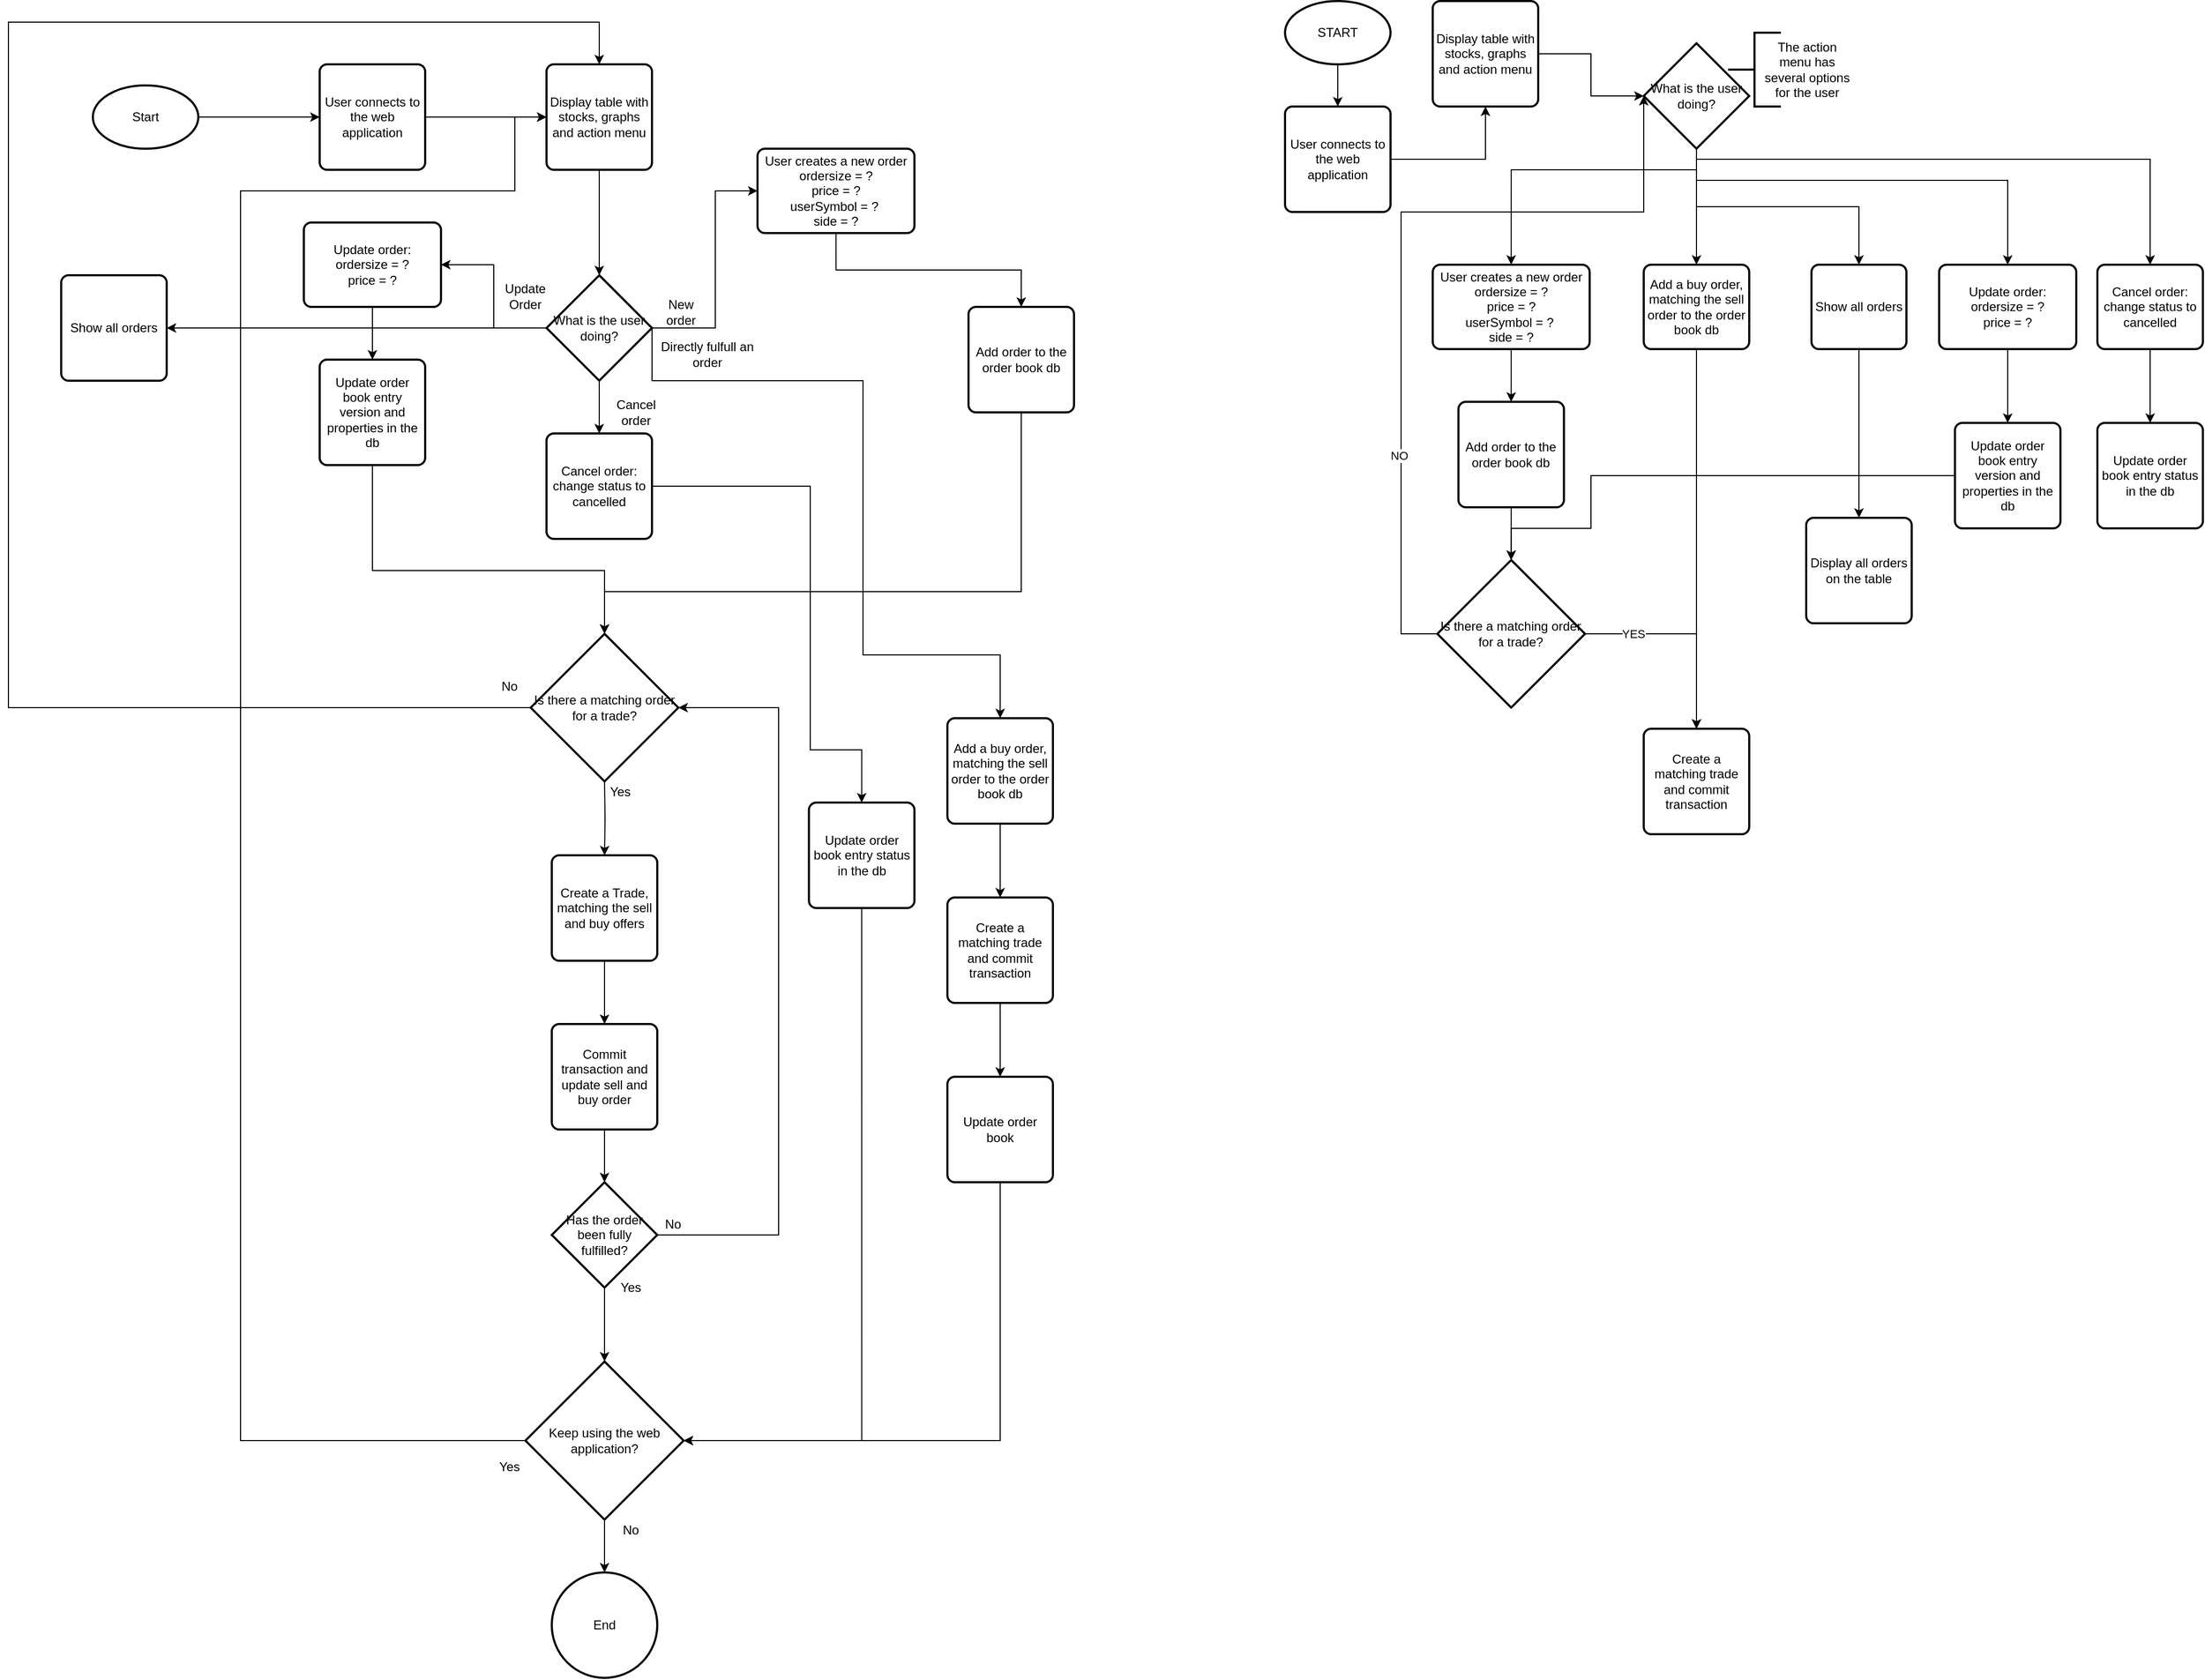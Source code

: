 <mxfile version="13.6.4" type="device" pages="3"><diagram name="Class Diagram" id="c9db0220-8083-56f3-ca83-edcdcd058819"><mxGraphModel dx="1662" dy="762" grid="1" gridSize="10" guides="1" tooltips="1" connect="1" arrows="1" fold="1" page="1" pageScale="1.5" pageWidth="826" pageHeight="1169" background="#ffffff" math="0" shadow="0"><root><mxCell id="0" style=";html=1;"/><mxCell id="1" style=";html=1;" parent="0"/><mxCell id="uAlCHjeDoENO9t3hPxoc-18" style="edgeStyle=orthogonalEdgeStyle;rounded=0;orthogonalLoop=1;jettySize=auto;html=1;exitX=1;exitY=0.5;exitDx=0;exitDy=0;exitPerimeter=0;entryX=0;entryY=0.5;entryDx=0;entryDy=0;" parent="1" source="UFFbLQDAGfpdhHwSyLC5-91" target="uAlCHjeDoENO9t3hPxoc-12" edge="1"><mxGeometry relative="1" as="geometry"/></mxCell><mxCell id="UFFbLQDAGfpdhHwSyLC5-91" value="Start" style="strokeWidth=2;html=1;shape=mxgraph.flowchart.start_1;whiteSpace=wrap;" parent="1" vertex="1"><mxGeometry x="130" y="90" width="100" height="60" as="geometry"/></mxCell><mxCell id="UFFbLQDAGfpdhHwSyLC5-118" style="edgeStyle=orthogonalEdgeStyle;rounded=0;orthogonalLoop=1;jettySize=auto;html=1;exitX=0.5;exitY=1;exitDx=0;exitDy=0;entryX=0.5;entryY=0;entryDx=0;entryDy=0;" parent="1" source="UFFbLQDAGfpdhHwSyLC5-92" target="UFFbLQDAGfpdhHwSyLC5-98" edge="1"><mxGeometry relative="1" as="geometry"/></mxCell><mxCell id="UFFbLQDAGfpdhHwSyLC5-92" value="User creates a new order&lt;br&gt;ordersize = ?&lt;br&gt;price = ?&lt;br&gt;userSymbol = ?&amp;nbsp;&lt;br&gt;side = ?" style="rounded=1;whiteSpace=wrap;html=1;absoluteArcSize=1;arcSize=14;strokeWidth=2;" parent="1" vertex="1"><mxGeometry x="760" y="150" width="148.75" height="80" as="geometry"/></mxCell><mxCell id="UFFbLQDAGfpdhHwSyLC5-115" style="edgeStyle=orthogonalEdgeStyle;rounded=0;orthogonalLoop=1;jettySize=auto;html=1;exitX=0.5;exitY=1;exitDx=0;exitDy=0;entryX=0.5;entryY=0;entryDx=0;entryDy=0;entryPerimeter=0;" parent="1" source="UFFbLQDAGfpdhHwSyLC5-98" target="UFFbLQDAGfpdhHwSyLC5-126" edge="1"><mxGeometry relative="1" as="geometry"><mxPoint x="615" y="500" as="targetPoint"/><Array as="points"><mxPoint x="1010" y="570"/><mxPoint x="615" y="570"/></Array></mxGeometry></mxCell><mxCell id="UFFbLQDAGfpdhHwSyLC5-98" value="Add order to the order book db" style="rounded=1;whiteSpace=wrap;html=1;absoluteArcSize=1;arcSize=14;strokeWidth=2;" parent="1" vertex="1"><mxGeometry x="960" y="300" width="100" height="100" as="geometry"/></mxCell><mxCell id="UFFbLQDAGfpdhHwSyLC5-109" style="edgeStyle=orthogonalEdgeStyle;rounded=0;orthogonalLoop=1;jettySize=auto;html=1;exitX=0.5;exitY=1;exitDx=0;exitDy=0;entryX=0.5;entryY=0;entryDx=0;entryDy=0;" parent="1" source="UFFbLQDAGfpdhHwSyLC5-105" target="UFFbLQDAGfpdhHwSyLC5-108" edge="1"><mxGeometry relative="1" as="geometry"/></mxCell><mxCell id="UFFbLQDAGfpdhHwSyLC5-105" value="Create a Trade, matching the sell and buy offers" style="rounded=1;whiteSpace=wrap;html=1;absoluteArcSize=1;arcSize=14;strokeWidth=2;" parent="1" vertex="1"><mxGeometry x="565" y="820" width="100" height="100" as="geometry"/></mxCell><mxCell id="UFFbLQDAGfpdhHwSyLC5-131" style="edgeStyle=orthogonalEdgeStyle;rounded=0;orthogonalLoop=1;jettySize=auto;html=1;exitX=0.5;exitY=1;exitDx=0;exitDy=0;entryX=0.5;entryY=0;entryDx=0;entryDy=0;entryPerimeter=0;" parent="1" source="UFFbLQDAGfpdhHwSyLC5-108" target="UFFbLQDAGfpdhHwSyLC5-130" edge="1"><mxGeometry relative="1" as="geometry"/></mxCell><mxCell id="UFFbLQDAGfpdhHwSyLC5-108" value="Commit transaction and update sell and buy order" style="rounded=1;whiteSpace=wrap;html=1;absoluteArcSize=1;arcSize=14;strokeWidth=2;" parent="1" vertex="1"><mxGeometry x="565" y="980" width="100" height="100" as="geometry"/></mxCell><mxCell id="UFFbLQDAGfpdhHwSyLC5-127" style="edgeStyle=orthogonalEdgeStyle;rounded=0;orthogonalLoop=1;jettySize=auto;html=1;exitX=0.5;exitY=1;exitDx=0;exitDy=0;exitPerimeter=0;entryX=0.5;entryY=0;entryDx=0;entryDy=0;" parent="1" target="UFFbLQDAGfpdhHwSyLC5-105" edge="1"><mxGeometry relative="1" as="geometry"><mxPoint x="615" y="750" as="sourcePoint"/></mxGeometry></mxCell><mxCell id="uAlCHjeDoENO9t3hPxoc-43" style="edgeStyle=orthogonalEdgeStyle;rounded=0;orthogonalLoop=1;jettySize=auto;html=1;exitX=0;exitY=0.5;exitDx=0;exitDy=0;exitPerimeter=0;entryX=0.5;entryY=0;entryDx=0;entryDy=0;" parent="1" source="UFFbLQDAGfpdhHwSyLC5-126" target="uAlCHjeDoENO9t3hPxoc-15" edge="1"><mxGeometry relative="1" as="geometry"><Array as="points"><mxPoint x="50" y="680"/><mxPoint x="50" y="30"/><mxPoint x="610" y="30"/></Array></mxGeometry></mxCell><mxCell id="UFFbLQDAGfpdhHwSyLC5-126" value="Is there a matching order for a trade?" style="strokeWidth=2;html=1;shape=mxgraph.flowchart.decision;whiteSpace=wrap;" parent="1" vertex="1"><mxGeometry x="545" y="610" width="140" height="140" as="geometry"/></mxCell><mxCell id="UFFbLQDAGfpdhHwSyLC5-128" value="Yes" style="text;html=1;strokeColor=none;fillColor=none;align=center;verticalAlign=middle;whiteSpace=wrap;rounded=0;" parent="1" vertex="1"><mxGeometry x="610" y="750" width="40" height="20" as="geometry"/></mxCell><mxCell id="UFFbLQDAGfpdhHwSyLC5-132" style="edgeStyle=orthogonalEdgeStyle;rounded=0;orthogonalLoop=1;jettySize=auto;html=1;exitX=1;exitY=0.5;exitDx=0;exitDy=0;exitPerimeter=0;entryX=1;entryY=0.5;entryDx=0;entryDy=0;entryPerimeter=0;" parent="1" source="UFFbLQDAGfpdhHwSyLC5-130" edge="1"><mxGeometry relative="1" as="geometry"><Array as="points"><mxPoint x="780" y="1180"/><mxPoint x="780" y="680"/></Array><mxPoint x="685" y="680" as="targetPoint"/></mxGeometry></mxCell><mxCell id="uAlCHjeDoENO9t3hPxoc-39" style="edgeStyle=orthogonalEdgeStyle;rounded=0;orthogonalLoop=1;jettySize=auto;html=1;exitX=0.5;exitY=1;exitDx=0;exitDy=0;exitPerimeter=0;entryX=0.5;entryY=0;entryDx=0;entryDy=0;entryPerimeter=0;" parent="1" source="UFFbLQDAGfpdhHwSyLC5-130" target="uAlCHjeDoENO9t3hPxoc-38" edge="1"><mxGeometry relative="1" as="geometry"/></mxCell><mxCell id="UFFbLQDAGfpdhHwSyLC5-130" value="Has the order been fully fulfilled?" style="strokeWidth=2;html=1;shape=mxgraph.flowchart.decision;whiteSpace=wrap;" parent="1" vertex="1"><mxGeometry x="565" y="1130" width="100" height="100" as="geometry"/></mxCell><mxCell id="UFFbLQDAGfpdhHwSyLC5-133" value="No" style="text;html=1;strokeColor=none;fillColor=none;align=center;verticalAlign=middle;whiteSpace=wrap;rounded=0;" parent="1" vertex="1"><mxGeometry x="660" y="1160" width="40" height="20" as="geometry"/></mxCell><mxCell id="UFFbLQDAGfpdhHwSyLC5-135" value="No" style="text;html=1;strokeColor=none;fillColor=none;align=center;verticalAlign=middle;whiteSpace=wrap;rounded=0;" parent="1" vertex="1"><mxGeometry x="505" y="650" width="40" height="20" as="geometry"/></mxCell><mxCell id="UFFbLQDAGfpdhHwSyLC5-137" value="End" style="strokeWidth=2;html=1;shape=mxgraph.flowchart.start_2;whiteSpace=wrap;" parent="1" vertex="1"><mxGeometry x="565" y="1500" width="100" height="100" as="geometry"/></mxCell><mxCell id="UFFbLQDAGfpdhHwSyLC5-139" value="Yes" style="text;html=1;strokeColor=none;fillColor=none;align=center;verticalAlign=middle;whiteSpace=wrap;rounded=0;" parent="1" vertex="1"><mxGeometry x="620" y="1220" width="40" height="20" as="geometry"/></mxCell><mxCell id="uAlCHjeDoENO9t3hPxoc-7" style="edgeStyle=orthogonalEdgeStyle;rounded=0;orthogonalLoop=1;jettySize=auto;html=1;exitX=0.5;exitY=1;exitDx=0;exitDy=0;entryX=0.5;entryY=0;entryDx=0;entryDy=0;" parent="1" source="UFFbLQDAGfpdhHwSyLC5-141" target="UFFbLQDAGfpdhHwSyLC5-146" edge="1"><mxGeometry relative="1" as="geometry"/></mxCell><mxCell id="UFFbLQDAGfpdhHwSyLC5-141" value="Update order:&lt;br&gt;ordersize = ?&lt;br&gt;price = ?" style="rounded=1;whiteSpace=wrap;html=1;absoluteArcSize=1;arcSize=14;strokeWidth=2;" parent="1" vertex="1"><mxGeometry x="330" y="220" width="130" height="80" as="geometry"/></mxCell><mxCell id="UFFbLQDAGfpdhHwSyLC5-144" style="edgeStyle=orthogonalEdgeStyle;rounded=0;orthogonalLoop=1;jettySize=auto;html=1;exitX=0;exitY=0.5;exitDx=0;exitDy=0;exitPerimeter=0;entryX=1;entryY=0.5;entryDx=0;entryDy=0;" parent="1" source="UFFbLQDAGfpdhHwSyLC5-142" target="UFFbLQDAGfpdhHwSyLC5-141" edge="1"><mxGeometry relative="1" as="geometry"/></mxCell><mxCell id="UFFbLQDAGfpdhHwSyLC5-145" style="edgeStyle=orthogonalEdgeStyle;rounded=0;orthogonalLoop=1;jettySize=auto;html=1;exitX=1;exitY=0.5;exitDx=0;exitDy=0;exitPerimeter=0;entryX=0;entryY=0.5;entryDx=0;entryDy=0;" parent="1" source="UFFbLQDAGfpdhHwSyLC5-142" target="UFFbLQDAGfpdhHwSyLC5-92" edge="1"><mxGeometry relative="1" as="geometry"><Array as="points"><mxPoint x="720" y="320"/><mxPoint x="720" y="190"/></Array></mxGeometry></mxCell><mxCell id="uAlCHjeDoENO9t3hPxoc-3" style="edgeStyle=orthogonalEdgeStyle;rounded=0;orthogonalLoop=1;jettySize=auto;html=1;exitX=0.5;exitY=1;exitDx=0;exitDy=0;exitPerimeter=0;entryX=0.5;entryY=0;entryDx=0;entryDy=0;" parent="1" source="UFFbLQDAGfpdhHwSyLC5-142" target="uAlCHjeDoENO9t3hPxoc-1" edge="1"><mxGeometry relative="1" as="geometry"/></mxCell><mxCell id="uAlCHjeDoENO9t3hPxoc-29" style="edgeStyle=orthogonalEdgeStyle;rounded=0;orthogonalLoop=1;jettySize=auto;html=1;exitX=1;exitY=0.5;exitDx=0;exitDy=0;exitPerimeter=0;entryX=0.5;entryY=0;entryDx=0;entryDy=0;" parent="1" source="UFFbLQDAGfpdhHwSyLC5-142" target="uAlCHjeDoENO9t3hPxoc-27" edge="1"><mxGeometry relative="1" as="geometry"><Array as="points"><mxPoint x="660" y="370"/><mxPoint x="860" y="370"/><mxPoint x="860" y="630"/><mxPoint x="990" y="630"/></Array></mxGeometry></mxCell><mxCell id="75sJmdRUQLaELx_o0XZL-2" style="edgeStyle=orthogonalEdgeStyle;rounded=0;orthogonalLoop=1;jettySize=auto;html=1;exitX=0;exitY=0.5;exitDx=0;exitDy=0;exitPerimeter=0;" parent="1" source="UFFbLQDAGfpdhHwSyLC5-142" target="75sJmdRUQLaELx_o0XZL-3" edge="1"><mxGeometry relative="1" as="geometry"><mxPoint x="190" y="320" as="targetPoint"/></mxGeometry></mxCell><mxCell id="UFFbLQDAGfpdhHwSyLC5-142" value="What is the user doing?" style="strokeWidth=2;html=1;shape=mxgraph.flowchart.decision;whiteSpace=wrap;" parent="1" vertex="1"><mxGeometry x="560" y="270" width="100" height="100" as="geometry"/></mxCell><mxCell id="uAlCHjeDoENO9t3hPxoc-10" style="edgeStyle=orthogonalEdgeStyle;rounded=0;orthogonalLoop=1;jettySize=auto;html=1;exitX=0.5;exitY=1;exitDx=0;exitDy=0;entryX=0.5;entryY=0;entryDx=0;entryDy=0;entryPerimeter=0;" parent="1" source="UFFbLQDAGfpdhHwSyLC5-146" target="UFFbLQDAGfpdhHwSyLC5-126" edge="1"><mxGeometry relative="1" as="geometry"><Array as="points"><mxPoint x="395" y="550"/><mxPoint x="615" y="550"/></Array></mxGeometry></mxCell><mxCell id="UFFbLQDAGfpdhHwSyLC5-146" value="Update order book entry version and properties in the db" style="rounded=1;whiteSpace=wrap;html=1;absoluteArcSize=1;arcSize=14;strokeWidth=2;" parent="1" vertex="1"><mxGeometry x="345" y="350" width="100" height="100" as="geometry"/></mxCell><mxCell id="UFFbLQDAGfpdhHwSyLC5-154" value="Update Order" style="text;html=1;strokeColor=none;fillColor=none;align=center;verticalAlign=middle;whiteSpace=wrap;rounded=0;" parent="1" vertex="1"><mxGeometry x="520" y="280" width="40" height="20" as="geometry"/></mxCell><mxCell id="UFFbLQDAGfpdhHwSyLC5-155" value="New order" style="text;html=1;strokeColor=none;fillColor=none;align=center;verticalAlign=middle;whiteSpace=wrap;rounded=0;" parent="1" vertex="1"><mxGeometry x="660" y="290" width="55" height="30" as="geometry"/></mxCell><mxCell id="uAlCHjeDoENO9t3hPxoc-36" style="edgeStyle=orthogonalEdgeStyle;rounded=0;orthogonalLoop=1;jettySize=auto;html=1;exitX=1;exitY=0.5;exitDx=0;exitDy=0;entryX=0.5;entryY=0;entryDx=0;entryDy=0;" parent="1" source="uAlCHjeDoENO9t3hPxoc-1" target="uAlCHjeDoENO9t3hPxoc-35" edge="1"><mxGeometry relative="1" as="geometry"><Array as="points"><mxPoint x="810" y="470"/><mxPoint x="810" y="720"/><mxPoint x="859" y="720"/></Array></mxGeometry></mxCell><mxCell id="uAlCHjeDoENO9t3hPxoc-1" value="Cancel order:&lt;br&gt;change status to cancelled" style="rounded=1;whiteSpace=wrap;html=1;absoluteArcSize=1;arcSize=14;strokeWidth=2;" parent="1" vertex="1"><mxGeometry x="560" y="420" width="100" height="100" as="geometry"/></mxCell><mxCell id="uAlCHjeDoENO9t3hPxoc-8" value="Cancel order" style="text;html=1;strokeColor=none;fillColor=none;align=center;verticalAlign=middle;whiteSpace=wrap;rounded=0;" parent="1" vertex="1"><mxGeometry x="610" y="390" width="70" height="20" as="geometry"/></mxCell><mxCell id="uAlCHjeDoENO9t3hPxoc-16" style="edgeStyle=orthogonalEdgeStyle;rounded=0;orthogonalLoop=1;jettySize=auto;html=1;exitX=1;exitY=0.5;exitDx=0;exitDy=0;entryX=0;entryY=0.5;entryDx=0;entryDy=0;" parent="1" source="uAlCHjeDoENO9t3hPxoc-12" target="uAlCHjeDoENO9t3hPxoc-15" edge="1"><mxGeometry relative="1" as="geometry"/></mxCell><mxCell id="uAlCHjeDoENO9t3hPxoc-12" value="User connects to the web application" style="rounded=1;whiteSpace=wrap;html=1;absoluteArcSize=1;arcSize=14;strokeWidth=2;" parent="1" vertex="1"><mxGeometry x="345" y="70" width="100" height="100" as="geometry"/></mxCell><mxCell id="uAlCHjeDoENO9t3hPxoc-17" style="edgeStyle=orthogonalEdgeStyle;rounded=0;orthogonalLoop=1;jettySize=auto;html=1;exitX=0.5;exitY=1;exitDx=0;exitDy=0;entryX=0.5;entryY=0;entryDx=0;entryDy=0;entryPerimeter=0;" parent="1" source="uAlCHjeDoENO9t3hPxoc-15" target="UFFbLQDAGfpdhHwSyLC5-142" edge="1"><mxGeometry relative="1" as="geometry"/></mxCell><mxCell id="uAlCHjeDoENO9t3hPxoc-15" value="Display table with stocks, graphs and action menu" style="rounded=1;whiteSpace=wrap;html=1;absoluteArcSize=1;arcSize=14;strokeWidth=2;" parent="1" vertex="1"><mxGeometry x="560" y="70" width="100" height="100" as="geometry"/></mxCell><mxCell id="uAlCHjeDoENO9t3hPxoc-22" value="Directly fulfull an order" style="text;html=1;strokeColor=none;fillColor=none;align=center;verticalAlign=middle;whiteSpace=wrap;rounded=0;" parent="1" vertex="1"><mxGeometry x="665" y="330" width="95" height="30" as="geometry"/></mxCell><mxCell id="uAlCHjeDoENO9t3hPxoc-30" style="edgeStyle=orthogonalEdgeStyle;rounded=0;orthogonalLoop=1;jettySize=auto;html=1;exitX=0.5;exitY=1;exitDx=0;exitDy=0;entryX=0.5;entryY=0;entryDx=0;entryDy=0;" parent="1" source="uAlCHjeDoENO9t3hPxoc-27" target="uAlCHjeDoENO9t3hPxoc-28" edge="1"><mxGeometry relative="1" as="geometry"/></mxCell><mxCell id="uAlCHjeDoENO9t3hPxoc-27" value="Add a buy order, matching the sell order to the order book db" style="rounded=1;whiteSpace=wrap;html=1;absoluteArcSize=1;arcSize=14;strokeWidth=2;" parent="1" vertex="1"><mxGeometry x="940" y="690" width="100" height="100" as="geometry"/></mxCell><mxCell id="uAlCHjeDoENO9t3hPxoc-32" style="edgeStyle=orthogonalEdgeStyle;rounded=0;orthogonalLoop=1;jettySize=auto;html=1;exitX=0.5;exitY=1;exitDx=0;exitDy=0;entryX=0.5;entryY=0;entryDx=0;entryDy=0;" parent="1" source="uAlCHjeDoENO9t3hPxoc-28" target="uAlCHjeDoENO9t3hPxoc-31" edge="1"><mxGeometry relative="1" as="geometry"/></mxCell><mxCell id="uAlCHjeDoENO9t3hPxoc-28" value="Create a matching trade and commit transaction" style="rounded=1;whiteSpace=wrap;html=1;absoluteArcSize=1;arcSize=14;strokeWidth=2;" parent="1" vertex="1"><mxGeometry x="940" y="860" width="100" height="100" as="geometry"/></mxCell><mxCell id="uAlCHjeDoENO9t3hPxoc-41" style="edgeStyle=orthogonalEdgeStyle;rounded=0;orthogonalLoop=1;jettySize=auto;html=1;exitX=0.5;exitY=1;exitDx=0;exitDy=0;entryX=1;entryY=0.5;entryDx=0;entryDy=0;entryPerimeter=0;" parent="1" source="uAlCHjeDoENO9t3hPxoc-31" target="uAlCHjeDoENO9t3hPxoc-38" edge="1"><mxGeometry relative="1" as="geometry"/></mxCell><mxCell id="uAlCHjeDoENO9t3hPxoc-31" value="Update order book" style="rounded=1;whiteSpace=wrap;html=1;absoluteArcSize=1;arcSize=14;strokeWidth=2;" parent="1" vertex="1"><mxGeometry x="940" y="1030" width="100" height="100" as="geometry"/></mxCell><mxCell id="uAlCHjeDoENO9t3hPxoc-42" style="edgeStyle=orthogonalEdgeStyle;rounded=0;orthogonalLoop=1;jettySize=auto;html=1;exitX=0.5;exitY=1;exitDx=0;exitDy=0;entryX=1;entryY=0.5;entryDx=0;entryDy=0;entryPerimeter=0;" parent="1" source="uAlCHjeDoENO9t3hPxoc-35" target="uAlCHjeDoENO9t3hPxoc-38" edge="1"><mxGeometry relative="1" as="geometry"/></mxCell><mxCell id="uAlCHjeDoENO9t3hPxoc-35" value="Update order book entry status in the db" style="rounded=1;whiteSpace=wrap;html=1;absoluteArcSize=1;arcSize=14;strokeWidth=2;" parent="1" vertex="1"><mxGeometry x="808.75" y="770" width="100" height="100" as="geometry"/></mxCell><mxCell id="uAlCHjeDoENO9t3hPxoc-44" style="edgeStyle=orthogonalEdgeStyle;rounded=0;orthogonalLoop=1;jettySize=auto;html=1;exitX=0.5;exitY=1;exitDx=0;exitDy=0;exitPerimeter=0;" parent="1" source="uAlCHjeDoENO9t3hPxoc-38" target="UFFbLQDAGfpdhHwSyLC5-137" edge="1"><mxGeometry relative="1" as="geometry"/></mxCell><mxCell id="uAlCHjeDoENO9t3hPxoc-47" style="edgeStyle=orthogonalEdgeStyle;rounded=0;orthogonalLoop=1;jettySize=auto;html=1;exitX=0;exitY=0.5;exitDx=0;exitDy=0;exitPerimeter=0;entryX=0;entryY=0.5;entryDx=0;entryDy=0;" parent="1" source="uAlCHjeDoENO9t3hPxoc-38" target="uAlCHjeDoENO9t3hPxoc-15" edge="1"><mxGeometry relative="1" as="geometry"><Array as="points"><mxPoint x="270" y="1375"/><mxPoint x="270" y="190"/><mxPoint x="530" y="190"/><mxPoint x="530" y="120"/></Array></mxGeometry></mxCell><mxCell id="uAlCHjeDoENO9t3hPxoc-38" value="Keep using the web application?" style="strokeWidth=2;html=1;shape=mxgraph.flowchart.decision;whiteSpace=wrap;" parent="1" vertex="1"><mxGeometry x="540" y="1300" width="150" height="150" as="geometry"/></mxCell><mxCell id="uAlCHjeDoENO9t3hPxoc-45" value="No" style="text;html=1;strokeColor=none;fillColor=none;align=center;verticalAlign=middle;whiteSpace=wrap;rounded=0;" parent="1" vertex="1"><mxGeometry x="620" y="1450" width="40" height="20" as="geometry"/></mxCell><mxCell id="uAlCHjeDoENO9t3hPxoc-46" value="Yes" style="text;html=1;strokeColor=none;fillColor=none;align=center;verticalAlign=middle;whiteSpace=wrap;rounded=0;" parent="1" vertex="1"><mxGeometry x="505" y="1390" width="40" height="20" as="geometry"/></mxCell><mxCell id="75sJmdRUQLaELx_o0XZL-3" value="Show all orders" style="rounded=1;whiteSpace=wrap;html=1;absoluteArcSize=1;arcSize=14;strokeWidth=2;" parent="1" vertex="1"><mxGeometry x="100" y="270" width="100" height="100" as="geometry"/></mxCell><mxCell id="75sJmdRUQLaELx_o0XZL-6" style="edgeStyle=orthogonalEdgeStyle;rounded=0;orthogonalLoop=1;jettySize=auto;html=1;exitX=0.5;exitY=1;exitDx=0;exitDy=0;exitPerimeter=0;entryX=0.5;entryY=0;entryDx=0;entryDy=0;" parent="1" source="75sJmdRUQLaELx_o0XZL-4" target="75sJmdRUQLaELx_o0XZL-5" edge="1"><mxGeometry relative="1" as="geometry"/></mxCell><mxCell id="75sJmdRUQLaELx_o0XZL-4" value="START" style="strokeWidth=2;html=1;shape=mxgraph.flowchart.start_1;whiteSpace=wrap;" parent="1" vertex="1"><mxGeometry x="1260" y="10" width="100" height="60" as="geometry"/></mxCell><mxCell id="75sJmdRUQLaELx_o0XZL-8" style="edgeStyle=orthogonalEdgeStyle;rounded=0;orthogonalLoop=1;jettySize=auto;html=1;entryX=0.5;entryY=1;entryDx=0;entryDy=0;" parent="1" source="75sJmdRUQLaELx_o0XZL-5" target="75sJmdRUQLaELx_o0XZL-7" edge="1"><mxGeometry relative="1" as="geometry"/></mxCell><mxCell id="75sJmdRUQLaELx_o0XZL-5" value="User connects to the web application" style="rounded=1;whiteSpace=wrap;html=1;absoluteArcSize=1;arcSize=14;strokeWidth=2;" parent="1" vertex="1"><mxGeometry x="1260" y="110" width="100" height="100" as="geometry"/></mxCell><mxCell id="75sJmdRUQLaELx_o0XZL-10" style="edgeStyle=orthogonalEdgeStyle;rounded=0;orthogonalLoop=1;jettySize=auto;html=1;exitX=1;exitY=0.5;exitDx=0;exitDy=0;" parent="1" source="75sJmdRUQLaELx_o0XZL-7" target="75sJmdRUQLaELx_o0XZL-9" edge="1"><mxGeometry relative="1" as="geometry"/></mxCell><mxCell id="75sJmdRUQLaELx_o0XZL-7" value="Display table with stocks, graphs and action menu" style="rounded=1;whiteSpace=wrap;html=1;absoluteArcSize=1;arcSize=14;strokeWidth=2;" parent="1" vertex="1"><mxGeometry x="1400" y="10" width="100" height="100" as="geometry"/></mxCell><mxCell id="75sJmdRUQLaELx_o0XZL-16" style="edgeStyle=orthogonalEdgeStyle;rounded=0;orthogonalLoop=1;jettySize=auto;html=1;entryX=0.5;entryY=0;entryDx=0;entryDy=0;" parent="1" source="75sJmdRUQLaELx_o0XZL-9" target="75sJmdRUQLaELx_o0XZL-11" edge="1"><mxGeometry relative="1" as="geometry"><Array as="points"><mxPoint x="1650" y="170"/><mxPoint x="1474" y="170"/></Array></mxGeometry></mxCell><mxCell id="75sJmdRUQLaELx_o0XZL-17" style="edgeStyle=orthogonalEdgeStyle;rounded=0;orthogonalLoop=1;jettySize=auto;html=1;exitX=0.5;exitY=1;exitDx=0;exitDy=0;exitPerimeter=0;entryX=0.5;entryY=0;entryDx=0;entryDy=0;" parent="1" source="75sJmdRUQLaELx_o0XZL-9" target="75sJmdRUQLaELx_o0XZL-25" edge="1"><mxGeometry relative="1" as="geometry"><mxPoint x="1650" y="260" as="targetPoint"/></mxGeometry></mxCell><mxCell id="75sJmdRUQLaELx_o0XZL-18" style="edgeStyle=orthogonalEdgeStyle;rounded=0;orthogonalLoop=1;jettySize=auto;html=1;exitX=0.5;exitY=1;exitDx=0;exitDy=0;exitPerimeter=0;entryX=0.5;entryY=0;entryDx=0;entryDy=0;" parent="1" source="75sJmdRUQLaELx_o0XZL-9" target="75sJmdRUQLaELx_o0XZL-13" edge="1"><mxGeometry relative="1" as="geometry"/></mxCell><mxCell id="75sJmdRUQLaELx_o0XZL-19" style="edgeStyle=orthogonalEdgeStyle;rounded=0;orthogonalLoop=1;jettySize=auto;html=1;exitX=0.5;exitY=1;exitDx=0;exitDy=0;exitPerimeter=0;entryX=0.5;entryY=0;entryDx=0;entryDy=0;" parent="1" source="75sJmdRUQLaELx_o0XZL-9" target="75sJmdRUQLaELx_o0XZL-26" edge="1"><mxGeometry relative="1" as="geometry"><mxPoint x="1940.059" y="260" as="targetPoint"/><Array as="points"><mxPoint x="1650" y="180"/><mxPoint x="1945" y="180"/></Array></mxGeometry></mxCell><mxCell id="75sJmdRUQLaELx_o0XZL-20" style="edgeStyle=orthogonalEdgeStyle;rounded=0;orthogonalLoop=1;jettySize=auto;html=1;exitX=0.5;exitY=1;exitDx=0;exitDy=0;exitPerimeter=0;entryX=0.5;entryY=0;entryDx=0;entryDy=0;" parent="1" source="75sJmdRUQLaELx_o0XZL-9" target="75sJmdRUQLaELx_o0XZL-15" edge="1"><mxGeometry relative="1" as="geometry"><Array as="points"><mxPoint x="1650" y="160"/><mxPoint x="2080" y="160"/></Array></mxGeometry></mxCell><mxCell id="75sJmdRUQLaELx_o0XZL-9" value="What is the user doing?" style="strokeWidth=2;html=1;shape=mxgraph.flowchart.decision;whiteSpace=wrap;" parent="1" vertex="1"><mxGeometry x="1600" y="50" width="100" height="100" as="geometry"/></mxCell><mxCell id="75sJmdRUQLaELx_o0XZL-27" style="edgeStyle=orthogonalEdgeStyle;rounded=0;orthogonalLoop=1;jettySize=auto;html=1;exitX=0.5;exitY=1;exitDx=0;exitDy=0;entryX=0.5;entryY=0;entryDx=0;entryDy=0;" parent="1" source="75sJmdRUQLaELx_o0XZL-11" target="75sJmdRUQLaELx_o0XZL-24" edge="1"><mxGeometry relative="1" as="geometry"/></mxCell><mxCell id="75sJmdRUQLaELx_o0XZL-11" value="User creates a new order&lt;br&gt;ordersize = ?&lt;br&gt;price = ?&lt;br&gt;userSymbol = ?&amp;nbsp;&lt;br&gt;side = ?" style="rounded=1;whiteSpace=wrap;html=1;absoluteArcSize=1;arcSize=14;strokeWidth=2;" parent="1" vertex="1"><mxGeometry x="1400" y="260" width="148.75" height="80" as="geometry"/></mxCell><mxCell id="75sJmdRUQLaELx_o0XZL-45" style="edgeStyle=orthogonalEdgeStyle;rounded=0;orthogonalLoop=1;jettySize=auto;html=1;exitX=0.5;exitY=1;exitDx=0;exitDy=0;entryX=0.5;entryY=0;entryDx=0;entryDy=0;" parent="1" source="75sJmdRUQLaELx_o0XZL-13" target="75sJmdRUQLaELx_o0XZL-44" edge="1"><mxGeometry relative="1" as="geometry"/></mxCell><mxCell id="75sJmdRUQLaELx_o0XZL-13" value="Show all orders" style="rounded=1;whiteSpace=wrap;html=1;absoluteArcSize=1;arcSize=14;strokeWidth=2;" parent="1" vertex="1"><mxGeometry x="1759" y="260" width="90" height="80" as="geometry"/></mxCell><mxCell id="75sJmdRUQLaELx_o0XZL-40" style="edgeStyle=orthogonalEdgeStyle;rounded=0;orthogonalLoop=1;jettySize=auto;html=1;exitX=0.5;exitY=1;exitDx=0;exitDy=0;entryX=0.5;entryY=0;entryDx=0;entryDy=0;" parent="1" source="75sJmdRUQLaELx_o0XZL-15" target="75sJmdRUQLaELx_o0XZL-39" edge="1"><mxGeometry relative="1" as="geometry"/></mxCell><mxCell id="75sJmdRUQLaELx_o0XZL-15" value="Cancel order:&lt;br&gt;change status to cancelled" style="rounded=1;whiteSpace=wrap;html=1;absoluteArcSize=1;arcSize=14;strokeWidth=2;" parent="1" vertex="1"><mxGeometry x="2030" y="260" width="100" height="80" as="geometry"/></mxCell><mxCell id="75sJmdRUQLaELx_o0XZL-23" value="" style="group" parent="1" vertex="1" connectable="0"><mxGeometry x="1680" y="40" width="120" height="70" as="geometry"/></mxCell><mxCell id="75sJmdRUQLaELx_o0XZL-21" value="" style="strokeWidth=2;html=1;shape=mxgraph.flowchart.annotation_2;align=left;labelPosition=right;pointerEvents=1;" parent="75sJmdRUQLaELx_o0XZL-23" vertex="1"><mxGeometry width="50" height="70" as="geometry"/></mxCell><mxCell id="75sJmdRUQLaELx_o0XZL-22" value="The action menu has several options for the user" style="text;html=1;strokeColor=none;fillColor=none;align=center;verticalAlign=middle;whiteSpace=wrap;rounded=0;" parent="75sJmdRUQLaELx_o0XZL-23" vertex="1"><mxGeometry x="30" width="90" height="70" as="geometry"/></mxCell><mxCell id="75sJmdRUQLaELx_o0XZL-29" style="edgeStyle=orthogonalEdgeStyle;rounded=0;orthogonalLoop=1;jettySize=auto;html=1;exitX=0.5;exitY=1;exitDx=0;exitDy=0;entryX=0.5;entryY=0;entryDx=0;entryDy=0;entryPerimeter=0;" parent="1" source="75sJmdRUQLaELx_o0XZL-24" target="75sJmdRUQLaELx_o0XZL-28" edge="1"><mxGeometry relative="1" as="geometry"/></mxCell><mxCell id="75sJmdRUQLaELx_o0XZL-24" value="Add order to the order book db" style="rounded=1;whiteSpace=wrap;html=1;absoluteArcSize=1;arcSize=14;strokeWidth=2;" parent="1" vertex="1"><mxGeometry x="1424.38" y="390" width="100" height="100" as="geometry"/></mxCell><mxCell id="75sJmdRUQLaELx_o0XZL-34" style="edgeStyle=orthogonalEdgeStyle;rounded=0;orthogonalLoop=1;jettySize=auto;html=1;exitX=0.5;exitY=1;exitDx=0;exitDy=0;entryX=0.5;entryY=0;entryDx=0;entryDy=0;" parent="1" source="75sJmdRUQLaELx_o0XZL-25" target="75sJmdRUQLaELx_o0XZL-33" edge="1"><mxGeometry relative="1" as="geometry"/></mxCell><mxCell id="75sJmdRUQLaELx_o0XZL-25" value="Add a buy order, matching the sell order to the order book db" style="rounded=1;whiteSpace=wrap;html=1;absoluteArcSize=1;arcSize=14;strokeWidth=2;" parent="1" vertex="1"><mxGeometry x="1600" y="260" width="100" height="80" as="geometry"/></mxCell><mxCell id="75sJmdRUQLaELx_o0XZL-42" style="edgeStyle=orthogonalEdgeStyle;rounded=0;orthogonalLoop=1;jettySize=auto;html=1;exitX=0.5;exitY=1;exitDx=0;exitDy=0;entryX=0.5;entryY=0;entryDx=0;entryDy=0;" parent="1" source="75sJmdRUQLaELx_o0XZL-26" target="75sJmdRUQLaELx_o0XZL-41" edge="1"><mxGeometry relative="1" as="geometry"/></mxCell><mxCell id="75sJmdRUQLaELx_o0XZL-26" value="Update order:&lt;br&gt;ordersize = ?&lt;br&gt;price = ?" style="rounded=1;whiteSpace=wrap;html=1;absoluteArcSize=1;arcSize=14;strokeWidth=2;" parent="1" vertex="1"><mxGeometry x="1880" y="260" width="130" height="80" as="geometry"/></mxCell><mxCell id="75sJmdRUQLaELx_o0XZL-35" style="edgeStyle=orthogonalEdgeStyle;rounded=0;orthogonalLoop=1;jettySize=auto;html=1;exitX=1;exitY=0.5;exitDx=0;exitDy=0;exitPerimeter=0;entryX=0.5;entryY=0;entryDx=0;entryDy=0;" parent="1" source="75sJmdRUQLaELx_o0XZL-28" target="75sJmdRUQLaELx_o0XZL-33" edge="1"><mxGeometry relative="1" as="geometry"/></mxCell><mxCell id="75sJmdRUQLaELx_o0XZL-36" value="YES" style="edgeLabel;html=1;align=center;verticalAlign=middle;resizable=0;points=[];" parent="75sJmdRUQLaELx_o0XZL-35" vertex="1" connectable="0"><mxGeometry x="-0.729" y="1" relative="1" as="geometry"><mxPoint x="18.56" y="1" as="offset"/></mxGeometry></mxCell><mxCell id="75sJmdRUQLaELx_o0XZL-37" style="edgeStyle=orthogonalEdgeStyle;rounded=0;orthogonalLoop=1;jettySize=auto;html=1;exitX=0;exitY=0.5;exitDx=0;exitDy=0;exitPerimeter=0;entryX=0;entryY=0.5;entryDx=0;entryDy=0;entryPerimeter=0;" parent="1" source="75sJmdRUQLaELx_o0XZL-28" target="75sJmdRUQLaELx_o0XZL-9" edge="1"><mxGeometry relative="1" as="geometry"><Array as="points"><mxPoint x="1370" y="610"/><mxPoint x="1370" y="210"/><mxPoint x="1600" y="210"/></Array></mxGeometry></mxCell><mxCell id="75sJmdRUQLaELx_o0XZL-38" value="NO" style="edgeLabel;html=1;align=center;verticalAlign=middle;resizable=0;points=[];" parent="75sJmdRUQLaELx_o0XZL-37" vertex="1" connectable="0"><mxGeometry x="-0.473" y="2" relative="1" as="geometry"><mxPoint as="offset"/></mxGeometry></mxCell><mxCell id="75sJmdRUQLaELx_o0XZL-28" value="Is there a matching order for a trade?" style="strokeWidth=2;html=1;shape=mxgraph.flowchart.decision;whiteSpace=wrap;" parent="1" vertex="1"><mxGeometry x="1404.38" y="540" width="140" height="140" as="geometry"/></mxCell><mxCell id="75sJmdRUQLaELx_o0XZL-33" value="Create a matching trade and commit transaction" style="rounded=1;whiteSpace=wrap;html=1;absoluteArcSize=1;arcSize=14;strokeWidth=2;" parent="1" vertex="1"><mxGeometry x="1600" y="700" width="100" height="100" as="geometry"/></mxCell><mxCell id="75sJmdRUQLaELx_o0XZL-39" value="Update order book entry status in the db" style="rounded=1;whiteSpace=wrap;html=1;absoluteArcSize=1;arcSize=14;strokeWidth=2;" parent="1" vertex="1"><mxGeometry x="2030" y="410" width="100" height="100" as="geometry"/></mxCell><mxCell id="75sJmdRUQLaELx_o0XZL-43" style="edgeStyle=orthogonalEdgeStyle;rounded=0;orthogonalLoop=1;jettySize=auto;html=1;exitX=0;exitY=0.5;exitDx=0;exitDy=0;entryX=0.5;entryY=0;entryDx=0;entryDy=0;entryPerimeter=0;" parent="1" source="75sJmdRUQLaELx_o0XZL-41" target="75sJmdRUQLaELx_o0XZL-28" edge="1"><mxGeometry relative="1" as="geometry"><Array as="points"><mxPoint x="1550" y="460"/><mxPoint x="1550" y="510"/><mxPoint x="1474" y="510"/></Array></mxGeometry></mxCell><mxCell id="75sJmdRUQLaELx_o0XZL-41" value="Update order book entry version and properties in the db" style="rounded=1;whiteSpace=wrap;html=1;absoluteArcSize=1;arcSize=14;strokeWidth=2;" parent="1" vertex="1"><mxGeometry x="1895" y="410" width="100" height="100" as="geometry"/></mxCell><mxCell id="75sJmdRUQLaELx_o0XZL-44" value="Display all orders on the table" style="rounded=1;whiteSpace=wrap;html=1;absoluteArcSize=1;arcSize=14;strokeWidth=2;" parent="1" vertex="1"><mxGeometry x="1754" y="500" width="100" height="100" as="geometry"/></mxCell></root></mxGraphModel></diagram><diagram id="gcq4Zf2nm8_5AGsRYwLd" name="ERD"><mxGraphModel dx="1662" dy="762" grid="1" gridSize="10" guides="1" tooltips="1" connect="1" arrows="1" fold="1" page="1" pageScale="1" pageWidth="827" pageHeight="1169" math="0" shadow="0">&#xa;      <root>&#xa;        <mxCell id="vWnngpcXVB54nkzd4caZ-0"/>&#xa;        <mxCell id="vWnngpcXVB54nkzd4caZ-1" parent="vWnngpcXVB54nkzd4caZ-0"/>&#xa;        <mxCell id="vWnngpcXVB54nkzd4caZ-86" value="" style="edgeStyle=entityRelationEdgeStyle;fontSize=12;html=1;endArrow=ERoneToMany;entryX=0;entryY=0.5;entryDx=0;entryDy=0;exitX=1;exitY=0.5;exitDx=0;exitDy=0;strokeColor=#000000;" parent="vWnngpcXVB54nkzd4caZ-1" source="vWnngpcXVB54nkzd4caZ-74" target="vWnngpcXVB54nkzd4caZ-33" edge="1">&#xa;          <mxGeometry width="100" height="100" relative="1" as="geometry">&#xa;            <mxPoint x="320" y="320" as="sourcePoint"/>&#xa;            <mxPoint x="370" y="170" as="targetPoint"/>&#xa;          </mxGeometry>&#xa;        </mxCell>&#xa;        <mxCell id="vWnngpcXVB54nkzd4caZ-60" value="trade" style="shape=table;startSize=30;container=1;collapsible=1;childLayout=tableLayout;fixedRows=1;rowLines=0;fontStyle=1;align=center;resizeLast=1;fillColor=#FFE599;strokeColor=#000000;" parent="vWnngpcXVB54nkzd4caZ-1" vertex="1">&#xa;          <mxGeometry x="90" y="80" width="200" height="270" as="geometry"/>&#xa;        </mxCell>&#xa;        <mxCell id="vWnngpcXVB54nkzd4caZ-61" value="" style="shape=partialRectangle;collapsible=0;dropTarget=0;pointerEvents=0;fillColor=none;top=0;left=0;bottom=1;right=0;points=[[0,0.5],[1,0.5]];portConstraint=eastwest;strokeColor=#000000;" parent="vWnngpcXVB54nkzd4caZ-60" vertex="1">&#xa;          <mxGeometry y="30" width="200" height="30" as="geometry"/>&#xa;        </mxCell>&#xa;        <mxCell id="vWnngpcXVB54nkzd4caZ-62" value="PK" style="shape=partialRectangle;connectable=0;fillColor=#FFE599;top=0;left=0;bottom=0;right=0;fontStyle=1;overflow=hidden;strokeColor=#000000;" parent="vWnngpcXVB54nkzd4caZ-61" vertex="1">&#xa;          <mxGeometry width="30" height="30" as="geometry"/>&#xa;        </mxCell>&#xa;        <mxCell id="vWnngpcXVB54nkzd4caZ-63" value="id: INT AUTO_INCREMENT" style="shape=partialRectangle;connectable=0;fillColor=#FFE599;top=0;left=0;bottom=0;right=0;align=left;spacingLeft=6;fontStyle=5;overflow=hidden;strokeColor=#000000;" parent="vWnngpcXVB54nkzd4caZ-61" vertex="1">&#xa;          <mxGeometry x="30" width="170" height="30" as="geometry"/>&#xa;        </mxCell>&#xa;        <mxCell id="vWnngpcXVB54nkzd4caZ-74" value="" style="shape=partialRectangle;collapsible=0;dropTarget=0;pointerEvents=0;fillColor=none;top=0;left=0;bottom=0;right=0;points=[[0,0.5],[1,0.5]];portConstraint=eastwest;strokeColor=#000000;" parent="vWnngpcXVB54nkzd4caZ-60" vertex="1">&#xa;          <mxGeometry y="60" width="200" height="30" as="geometry"/>&#xa;        </mxCell>&#xa;        <mxCell id="vWnngpcXVB54nkzd4caZ-75" value="FK" style="shape=partialRectangle;connectable=0;fillColor=#FFE599;top=0;left=0;bottom=0;right=0;fontStyle=0;overflow=hidden;strokeColor=#000000;" parent="vWnngpcXVB54nkzd4caZ-74" vertex="1">&#xa;          <mxGeometry width="30" height="30" as="geometry"/>&#xa;        </mxCell>&#xa;        <mxCell id="vWnngpcXVB54nkzd4caZ-76" value="buyId: INT" style="shape=partialRectangle;connectable=0;fillColor=#FFE599;top=0;left=0;bottom=0;right=0;align=left;spacingLeft=6;fontStyle=0;overflow=hidden;strokeColor=#000000;" parent="vWnngpcXVB54nkzd4caZ-74" vertex="1">&#xa;          <mxGeometry x="30" width="170" height="30" as="geometry"/>&#xa;        </mxCell>&#xa;        <mxCell id="iGNqZumivRuL85c94gLY-6" value="" style="shape=partialRectangle;collapsible=0;dropTarget=0;pointerEvents=0;fillColor=none;top=0;left=0;bottom=0;right=0;points=[[0,0.5],[1,0.5]];portConstraint=eastwest;strokeColor=#000000;" parent="vWnngpcXVB54nkzd4caZ-60" vertex="1">&#xa;          <mxGeometry y="90" width="200" height="30" as="geometry"/>&#xa;        </mxCell>&#xa;        <mxCell id="iGNqZumivRuL85c94gLY-7" value="FK" style="shape=partialRectangle;connectable=0;fillColor=#FFE599;top=0;left=0;bottom=0;right=0;fontStyle=0;overflow=hidden;strokeColor=#000000;" parent="iGNqZumivRuL85c94gLY-6" vertex="1">&#xa;          <mxGeometry width="30" height="30" as="geometry"/>&#xa;        </mxCell>&#xa;        <mxCell id="iGNqZumivRuL85c94gLY-8" value="buyVersion: INT" style="shape=partialRectangle;connectable=0;fillColor=#FFE599;top=0;left=0;bottom=0;right=0;align=left;spacingLeft=6;fontStyle=0;overflow=hidden;strokeColor=#000000;" parent="iGNqZumivRuL85c94gLY-6" vertex="1">&#xa;          <mxGeometry x="30" width="170" height="30" as="geometry"/>&#xa;        </mxCell>&#xa;        <mxCell id="vWnngpcXVB54nkzd4caZ-78" value="" style="shape=partialRectangle;collapsible=0;dropTarget=0;pointerEvents=0;fillColor=none;top=0;left=0;bottom=0;right=0;points=[[0,0.5],[1,0.5]];portConstraint=eastwest;strokeColor=#000000;" parent="vWnngpcXVB54nkzd4caZ-60" vertex="1">&#xa;          <mxGeometry y="120" width="200" height="30" as="geometry"/>&#xa;        </mxCell>&#xa;        <mxCell id="vWnngpcXVB54nkzd4caZ-79" value="FK" style="shape=partialRectangle;connectable=0;fillColor=#FFE599;top=0;left=0;bottom=0;right=0;fontStyle=0;overflow=hidden;strokeColor=#000000;" parent="vWnngpcXVB54nkzd4caZ-78" vertex="1">&#xa;          <mxGeometry width="30" height="30" as="geometry"/>&#xa;        </mxCell>&#xa;        <mxCell id="vWnngpcXVB54nkzd4caZ-80" value="selId: INT" style="shape=partialRectangle;connectable=0;fillColor=#FFE599;top=0;left=0;bottom=0;right=0;align=left;spacingLeft=6;fontStyle=0;overflow=hidden;strokeColor=#000000;" parent="vWnngpcXVB54nkzd4caZ-78" vertex="1">&#xa;          <mxGeometry x="30" width="170" height="30" as="geometry"/>&#xa;        </mxCell>&#xa;        <mxCell id="iGNqZumivRuL85c94gLY-3" value="" style="shape=partialRectangle;collapsible=0;dropTarget=0;pointerEvents=0;fillColor=none;top=0;left=0;bottom=0;right=0;points=[[0,0.5],[1,0.5]];portConstraint=eastwest;strokeColor=#000000;" parent="vWnngpcXVB54nkzd4caZ-60" vertex="1">&#xa;          <mxGeometry y="150" width="200" height="30" as="geometry"/>&#xa;        </mxCell>&#xa;        <mxCell id="iGNqZumivRuL85c94gLY-4" value="FK" style="shape=partialRectangle;connectable=0;fillColor=#FFE599;top=0;left=0;bottom=0;right=0;fontStyle=0;overflow=hidden;strokeColor=#000000;" parent="iGNqZumivRuL85c94gLY-3" vertex="1">&#xa;          <mxGeometry width="30" height="30" as="geometry"/>&#xa;        </mxCell>&#xa;        <mxCell id="iGNqZumivRuL85c94gLY-5" value="sellVersion: INT" style="shape=partialRectangle;connectable=0;fillColor=#FFE599;top=0;left=0;bottom=0;right=0;align=left;spacingLeft=6;fontStyle=0;overflow=hidden;strokeColor=#000000;" parent="iGNqZumivRuL85c94gLY-3" vertex="1">&#xa;          <mxGeometry x="30" width="170" height="30" as="geometry"/>&#xa;        </mxCell>&#xa;        <mxCell id="vWnngpcXVB54nkzd4caZ-64" value="" style="shape=partialRectangle;collapsible=0;dropTarget=0;pointerEvents=0;fillColor=none;top=0;left=0;bottom=0;right=0;points=[[0,0.5],[1,0.5]];portConstraint=eastwest;strokeColor=#000000;" parent="vWnngpcXVB54nkzd4caZ-60" vertex="1">&#xa;          <mxGeometry y="180" width="200" height="30" as="geometry"/>&#xa;        </mxCell>&#xa;        <mxCell id="vWnngpcXVB54nkzd4caZ-65" value="" style="shape=partialRectangle;connectable=0;fillColor=#FFE599;top=0;left=0;bottom=0;right=0;editable=1;overflow=hidden;strokeColor=#000000;" parent="vWnngpcXVB54nkzd4caZ-64" vertex="1">&#xa;          <mxGeometry width="30" height="30" as="geometry"/>&#xa;        </mxCell>&#xa;        <mxCell id="vWnngpcXVB54nkzd4caZ-66" value="tradeTime: datetime" style="shape=partialRectangle;connectable=0;fillColor=#FFE599;top=0;left=0;bottom=0;right=0;align=left;spacingLeft=6;overflow=hidden;strokeColor=#000000;" parent="vWnngpcXVB54nkzd4caZ-64" vertex="1">&#xa;          <mxGeometry x="30" width="170" height="30" as="geometry"/>&#xa;        </mxCell>&#xa;        <mxCell id="vWnngpcXVB54nkzd4caZ-67" value="" style="shape=partialRectangle;collapsible=0;dropTarget=0;pointerEvents=0;fillColor=none;top=0;left=0;bottom=0;right=0;points=[[0,0.5],[1,0.5]];portConstraint=eastwest;strokeColor=#000000;" parent="vWnngpcXVB54nkzd4caZ-60" vertex="1">&#xa;          <mxGeometry y="210" width="200" height="30" as="geometry"/>&#xa;        </mxCell>&#xa;        <mxCell id="vWnngpcXVB54nkzd4caZ-68" value="" style="shape=partialRectangle;connectable=0;fillColor=#FFE599;top=0;left=0;bottom=0;right=0;editable=1;overflow=hidden;strokeColor=#000000;" parent="vWnngpcXVB54nkzd4caZ-67" vertex="1">&#xa;          <mxGeometry width="30" height="30" as="geometry"/>&#xa;        </mxCell>&#xa;        <mxCell id="vWnngpcXVB54nkzd4caZ-69" value="tradePrice: decimal(10,2)" style="shape=partialRectangle;connectable=0;fillColor=#FFE599;top=0;left=0;bottom=0;right=0;align=left;spacingLeft=6;overflow=hidden;strokeColor=#000000;" parent="vWnngpcXVB54nkzd4caZ-67" vertex="1">&#xa;          <mxGeometry x="30" width="170" height="30" as="geometry"/>&#xa;        </mxCell>&#xa;        <mxCell id="vWnngpcXVB54nkzd4caZ-70" value="" style="shape=partialRectangle;collapsible=0;dropTarget=0;pointerEvents=0;fillColor=none;top=0;left=0;bottom=0;right=0;points=[[0,0.5],[1,0.5]];portConstraint=eastwest;strokeColor=#000000;" parent="vWnngpcXVB54nkzd4caZ-60" vertex="1">&#xa;          <mxGeometry y="240" width="200" height="30" as="geometry"/>&#xa;        </mxCell>&#xa;        <mxCell id="vWnngpcXVB54nkzd4caZ-71" value="" style="shape=partialRectangle;connectable=0;fillColor=#FFE599;top=0;left=0;bottom=0;right=0;editable=1;overflow=hidden;strokeColor=#000000;" parent="vWnngpcXVB54nkzd4caZ-70" vertex="1">&#xa;          <mxGeometry width="30" height="30" as="geometry"/>&#xa;        </mxCell>&#xa;        <mxCell id="vWnngpcXVB54nkzd4caZ-72" value="tradeSize: int" style="shape=partialRectangle;connectable=0;fillColor=#FFE599;top=0;left=0;bottom=0;right=0;align=left;spacingLeft=6;overflow=hidden;strokeColor=#000000;" parent="vWnngpcXVB54nkzd4caZ-70" vertex="1">&#xa;          <mxGeometry x="30" width="170" height="30" as="geometry"/>&#xa;        </mxCell>&#xa;        <mxCell id="vWnngpcXVB54nkzd4caZ-6" value="ob_order" style="shape=table;startSize=30;container=1;collapsible=1;childLayout=tableLayout;fixedRows=1;rowLines=0;fontStyle=1;align=center;resizeLast=1;fillColor=#FFE599;strokeColor=#000000;" parent="vWnngpcXVB54nkzd4caZ-1" vertex="1">&#xa;          <mxGeometry x="414" y="80" width="280" height="330" as="geometry"/>&#xa;        </mxCell>&#xa;        <mxCell id="vWnngpcXVB54nkzd4caZ-33" value="" style="shape=partialRectangle;collapsible=0;dropTarget=0;pointerEvents=0;fillColor=#FFE599;top=0;left=0;bottom=1;right=0;points=[[0,0.5],[1,0.5]];portConstraint=eastwest;strokeColor=#000000;" parent="vWnngpcXVB54nkzd4caZ-6" vertex="1">&#xa;          <mxGeometry y="30" width="280" height="30" as="geometry"/>&#xa;        </mxCell>&#xa;        <mxCell id="vWnngpcXVB54nkzd4caZ-34" value="PK" style="shape=partialRectangle;connectable=0;fillColor=#FFE599;top=0;left=0;bottom=0;right=0;fontStyle=1;overflow=hidden;strokeColor=#000000;" parent="vWnngpcXVB54nkzd4caZ-33" vertex="1">&#xa;          <mxGeometry width="30" height="30" as="geometry"/>&#xa;        </mxCell>&#xa;        <mxCell id="vWnngpcXVB54nkzd4caZ-35" value="id INT AUTO_INCREMENT" style="shape=partialRectangle;connectable=0;fillColor=#FFE599;top=0;left=0;bottom=0;right=0;align=left;spacingLeft=6;fontStyle=5;overflow=hidden;strokeColor=#000000;" parent="vWnngpcXVB54nkzd4caZ-33" vertex="1">&#xa;          <mxGeometry x="30" width="250" height="30" as="geometry"/>&#xa;        </mxCell>&#xa;        <mxCell id="vWnngpcXVB54nkzd4caZ-7" value="" style="shape=partialRectangle;collapsible=0;dropTarget=0;pointerEvents=0;fillColor=#FFE599;top=0;left=0;bottom=1;right=0;points=[[0,0.5],[1,0.5]];portConstraint=eastwest;strokeColor=#000000;" parent="vWnngpcXVB54nkzd4caZ-6" vertex="1">&#xa;          <mxGeometry y="60" width="280" height="30" as="geometry"/>&#xa;        </mxCell>&#xa;        <mxCell id="vWnngpcXVB54nkzd4caZ-8" value="PK" style="shape=partialRectangle;connectable=0;fillColor=#FFE599;top=0;left=0;bottom=0;right=0;fontStyle=1;overflow=hidden;strokeColor=#000000;" parent="vWnngpcXVB54nkzd4caZ-7" vertex="1">&#xa;          <mxGeometry width="30" height="30" as="geometry"/>&#xa;        </mxCell>&#xa;        <mxCell id="vWnngpcXVB54nkzd4caZ-9" value="versionId INT DEFAULT = 0" style="shape=partialRectangle;connectable=0;fillColor=#FFE599;top=0;left=0;bottom=0;right=0;align=left;spacingLeft=6;fontStyle=5;overflow=hidden;strokeColor=#000000;" parent="vWnngpcXVB54nkzd4caZ-7" vertex="1">&#xa;          <mxGeometry x="30" width="250" height="30" as="geometry"/>&#xa;        </mxCell>&#xa;        <mxCell id="vWnngpcXVB54nkzd4caZ-10" value="" style="shape=partialRectangle;collapsible=0;dropTarget=0;pointerEvents=0;fillColor=#FFE599;top=0;left=0;bottom=0;right=0;points=[[0,0.5],[1,0.5]];portConstraint=eastwest;strokeColor=#000000;" parent="vWnngpcXVB54nkzd4caZ-6" vertex="1">&#xa;          <mxGeometry y="90" width="280" height="30" as="geometry"/>&#xa;        </mxCell>&#xa;        <mxCell id="vWnngpcXVB54nkzd4caZ-11" value="FK" style="shape=partialRectangle;connectable=0;fillColor=#FFE599;top=0;left=0;bottom=0;right=0;editable=1;overflow=hidden;strokeColor=#000000;" parent="vWnngpcXVB54nkzd4caZ-10" vertex="1">&#xa;          <mxGeometry width="30" height="30" as="geometry"/>&#xa;        </mxCell>&#xa;        <mxCell id="vWnngpcXVB54nkzd4caZ-12" value="stockId: INT" style="shape=partialRectangle;connectable=0;fillColor=#FFE599;top=0;left=0;bottom=0;right=0;align=left;spacingLeft=6;overflow=hidden;strokeColor=#000000;" parent="vWnngpcXVB54nkzd4caZ-10" vertex="1">&#xa;          <mxGeometry x="30" width="250" height="30" as="geometry"/>&#xa;        </mxCell>&#xa;        <mxCell id="vWnngpcXVB54nkzd4caZ-13" value="" style="shape=partialRectangle;collapsible=0;dropTarget=0;pointerEvents=0;fillColor=#FFE599;top=0;left=0;bottom=0;right=0;points=[[0,0.5],[1,0.5]];portConstraint=eastwest;strokeColor=#000000;" parent="vWnngpcXVB54nkzd4caZ-6" vertex="1">&#xa;          <mxGeometry y="120" width="280" height="30" as="geometry"/>&#xa;        </mxCell>&#xa;        <mxCell id="vWnngpcXVB54nkzd4caZ-14" value="" style="shape=partialRectangle;connectable=0;fillColor=#FFE599;top=0;left=0;bottom=0;right=0;editable=1;overflow=hidden;strokeColor=#000000;" parent="vWnngpcXVB54nkzd4caZ-13" vertex="1">&#xa;          <mxGeometry width="30" height="30" as="geometry"/>&#xa;        </mxCell>&#xa;        <mxCell id="vWnngpcXVB54nkzd4caZ-15" value="price: decimal(10,2)" style="shape=partialRectangle;connectable=0;fillColor=#FFE599;top=0;left=0;bottom=0;right=0;align=left;spacingLeft=6;overflow=hidden;strokeColor=#000000;" parent="vWnngpcXVB54nkzd4caZ-13" vertex="1">&#xa;          <mxGeometry x="30" width="250" height="30" as="geometry"/>&#xa;        </mxCell>&#xa;        <mxCell id="vWnngpcXVB54nkzd4caZ-16" value="" style="shape=partialRectangle;collapsible=0;dropTarget=0;pointerEvents=0;fillColor=#FFE599;top=0;left=0;bottom=0;right=0;points=[[0,0.5],[1,0.5]];portConstraint=eastwest;strokeColor=#000000;" parent="vWnngpcXVB54nkzd4caZ-6" vertex="1">&#xa;          <mxGeometry y="150" width="280" height="30" as="geometry"/>&#xa;        </mxCell>&#xa;        <mxCell id="vWnngpcXVB54nkzd4caZ-17" value="" style="shape=partialRectangle;connectable=0;fillColor=#FFE599;top=0;left=0;bottom=0;right=0;editable=1;overflow=hidden;strokeColor=#000000;" parent="vWnngpcXVB54nkzd4caZ-16" vertex="1">&#xa;          <mxGeometry width="30" height="30" as="geometry"/>&#xa;        </mxCell>&#xa;        <mxCell id="vWnngpcXVB54nkzd4caZ-18" value="ordersize:int" style="shape=partialRectangle;connectable=0;fillColor=#FFE599;top=0;left=0;bottom=0;right=0;align=left;spacingLeft=6;overflow=hidden;strokeColor=#000000;" parent="vWnngpcXVB54nkzd4caZ-16" vertex="1">&#xa;          <mxGeometry x="30" width="250" height="30" as="geometry"/>&#xa;        </mxCell>&#xa;        <mxCell id="vWnngpcXVB54nkzd4caZ-37" value="" style="shape=partialRectangle;collapsible=0;dropTarget=0;pointerEvents=0;fillColor=#FFE599;top=0;left=0;bottom=0;right=0;points=[[0,0.5],[1,0.5]];portConstraint=eastwest;strokeColor=#000000;" parent="vWnngpcXVB54nkzd4caZ-6" vertex="1">&#xa;          <mxGeometry y="180" width="280" height="30" as="geometry"/>&#xa;        </mxCell>&#xa;        <mxCell id="vWnngpcXVB54nkzd4caZ-38" value="" style="shape=partialRectangle;connectable=0;fillColor=#FFE599;top=0;left=0;bottom=0;right=0;editable=1;overflow=hidden;strokeColor=#000000;" parent="vWnngpcXVB54nkzd4caZ-37" vertex="1">&#xa;          <mxGeometry width="30" height="30" as="geometry"/>&#xa;        </mxCell>&#xa;        <mxCell id="vWnngpcXVB54nkzd4caZ-39" value="numbermatched: int" style="shape=partialRectangle;connectable=0;fillColor=#FFE599;top=0;left=0;bottom=0;right=0;align=left;spacingLeft=6;overflow=hidden;strokeColor=#000000;" parent="vWnngpcXVB54nkzd4caZ-37" vertex="1">&#xa;          <mxGeometry x="30" width="250" height="30" as="geometry"/>&#xa;        </mxCell>&#xa;        <mxCell id="vWnngpcXVB54nkzd4caZ-49" value="" style="shape=partialRectangle;collapsible=0;dropTarget=0;pointerEvents=0;fillColor=#FFE599;top=0;left=0;bottom=0;right=0;points=[[0,0.5],[1,0.5]];portConstraint=eastwest;strokeColor=#000000;" parent="vWnngpcXVB54nkzd4caZ-6" vertex="1">&#xa;          <mxGeometry y="210" width="280" height="30" as="geometry"/>&#xa;        </mxCell>&#xa;        <mxCell id="vWnngpcXVB54nkzd4caZ-50" value="" style="shape=partialRectangle;connectable=0;fillColor=#FFE599;top=0;left=0;bottom=0;right=0;editable=1;overflow=hidden;strokeColor=#000000;" parent="vWnngpcXVB54nkzd4caZ-49" vertex="1">&#xa;          <mxGeometry width="30" height="30" as="geometry"/>&#xa;        </mxCell>&#xa;        <mxCell id="vWnngpcXVB54nkzd4caZ-51" value="side: ENUM" style="shape=partialRectangle;connectable=0;fillColor=#FFE599;top=0;left=0;bottom=0;right=0;align=left;spacingLeft=6;overflow=hidden;strokeColor=#000000;" parent="vWnngpcXVB54nkzd4caZ-49" vertex="1">&#xa;          <mxGeometry x="30" width="250" height="30" as="geometry"/>&#xa;        </mxCell>&#xa;        <mxCell id="vWnngpcXVB54nkzd4caZ-45" value="" style="shape=partialRectangle;collapsible=0;dropTarget=0;pointerEvents=0;fillColor=#FFE599;top=0;left=0;bottom=0;right=0;points=[[0,0.5],[1,0.5]];portConstraint=eastwest;strokeColor=#000000;" parent="vWnngpcXVB54nkzd4caZ-6" vertex="1">&#xa;          <mxGeometry y="240" width="280" height="30" as="geometry"/>&#xa;        </mxCell>&#xa;        <mxCell id="vWnngpcXVB54nkzd4caZ-46" value="" style="shape=partialRectangle;connectable=0;fillColor=#FFE599;top=0;left=0;bottom=0;right=0;editable=1;overflow=hidden;strokeColor=#000000;" parent="vWnngpcXVB54nkzd4caZ-45" vertex="1">&#xa;          <mxGeometry width="30" height="30" as="geometry"/>&#xa;        </mxCell>&#xa;        <mxCell id="vWnngpcXVB54nkzd4caZ-47" value="placedAt: datetime" style="shape=partialRectangle;connectable=0;fillColor=#FFE599;top=0;left=0;bottom=0;right=0;align=left;spacingLeft=6;overflow=hidden;strokeColor=#000000;" parent="vWnngpcXVB54nkzd4caZ-45" vertex="1">&#xa;          <mxGeometry x="30" width="250" height="30" as="geometry"/>&#xa;        </mxCell>&#xa;        <mxCell id="iGNqZumivRuL85c94gLY-0" value="" style="shape=partialRectangle;collapsible=0;dropTarget=0;pointerEvents=0;fillColor=#FFE599;top=0;left=0;bottom=0;right=0;points=[[0,0.5],[1,0.5]];portConstraint=eastwest;strokeColor=#000000;" parent="vWnngpcXVB54nkzd4caZ-6" vertex="1">&#xa;          <mxGeometry y="270" width="280" height="30" as="geometry"/>&#xa;        </mxCell>&#xa;        <mxCell id="iGNqZumivRuL85c94gLY-1" value="FK" style="shape=partialRectangle;connectable=0;fillColor=#FFE599;top=0;left=0;bottom=0;right=0;editable=1;overflow=hidden;strokeColor=#000000;" parent="iGNqZumivRuL85c94gLY-0" vertex="1">&#xa;          <mxGeometry width="30" height="30" as="geometry"/>&#xa;        </mxCell>&#xa;        <mxCell id="iGNqZumivRuL85c94gLY-2" value="userId: INT" style="shape=partialRectangle;connectable=0;fillColor=#FFE599;top=0;left=0;bottom=0;right=0;align=left;spacingLeft=6;overflow=hidden;strokeColor=#000000;" parent="iGNqZumivRuL85c94gLY-0" vertex="1">&#xa;          <mxGeometry x="30" width="250" height="30" as="geometry"/>&#xa;        </mxCell>&#xa;        <mxCell id="vWnngpcXVB54nkzd4caZ-53" value="" style="shape=partialRectangle;collapsible=0;dropTarget=0;pointerEvents=0;fillColor=#FFE599;top=0;left=0;bottom=0;right=0;points=[[0,0.5],[1,0.5]];portConstraint=eastwest;strokeColor=#000000;" parent="vWnngpcXVB54nkzd4caZ-6" vertex="1">&#xa;          <mxGeometry y="300" width="280" height="30" as="geometry"/>&#xa;        </mxCell>&#xa;        <mxCell id="vWnngpcXVB54nkzd4caZ-54" value="" style="shape=partialRectangle;connectable=0;fillColor=#FFE599;top=0;left=0;bottom=0;right=0;editable=1;overflow=hidden;strokeColor=#000000;" parent="vWnngpcXVB54nkzd4caZ-53" vertex="1">&#xa;          <mxGeometry width="30" height="30" as="geometry"/>&#xa;        </mxCell>&#xa;        <mxCell id="vWnngpcXVB54nkzd4caZ-55" value="state: ENUM" style="shape=partialRectangle;connectable=0;fillColor=#FFE599;top=0;left=0;bottom=0;right=0;align=left;spacingLeft=6;overflow=hidden;strokeColor=#000000;" parent="vWnngpcXVB54nkzd4caZ-53" vertex="1">&#xa;          <mxGeometry x="30" width="250" height="30" as="geometry"/>&#xa;        </mxCell>&#xa;        <mxCell id="vWnngpcXVB54nkzd4caZ-87" value="" style="edgeStyle=entityRelationEdgeStyle;fontSize=12;html=1;endArrow=ERoneToMany;entryX=0;entryY=0.5;entryDx=0;entryDy=0;exitX=1;exitY=0.5;exitDx=0;exitDy=0;strokeColor=#000000;" parent="vWnngpcXVB54nkzd4caZ-1" edge="1">&#xa;          <mxGeometry width="100" height="100" relative="1" as="geometry">&#xa;            <mxPoint x="290" y="180" as="sourcePoint"/>&#xa;            <mxPoint x="414" y="150" as="targetPoint"/>&#xa;          </mxGeometry>&#xa;        </mxCell>&#xa;        <mxCell id="iGNqZumivRuL85c94gLY-9" value="" style="edgeStyle=entityRelationEdgeStyle;fontSize=12;html=1;endArrow=ERoneToMany;entryX=0;entryY=0.5;entryDx=0;entryDy=0;exitX=1;exitY=0.5;exitDx=0;exitDy=0;strokeColor=#000000;" parent="vWnngpcXVB54nkzd4caZ-1" target="vWnngpcXVB54nkzd4caZ-33" edge="1">&#xa;          <mxGeometry width="100" height="100" relative="1" as="geometry">&#xa;            <mxPoint x="290" y="210" as="sourcePoint"/>&#xa;            <mxPoint x="414" y="180" as="targetPoint"/>&#xa;          </mxGeometry>&#xa;        </mxCell>&#xa;        <mxCell id="iGNqZumivRuL85c94gLY-10" value="" style="edgeStyle=entityRelationEdgeStyle;fontSize=12;html=1;endArrow=ERoneToMany;entryX=0;entryY=0.5;entryDx=0;entryDy=0;strokeColor=#000000;" parent="vWnngpcXVB54nkzd4caZ-1" source="iGNqZumivRuL85c94gLY-3" target="vWnngpcXVB54nkzd4caZ-7" edge="1">&#xa;          <mxGeometry width="100" height="100" relative="1" as="geometry">&#xa;            <mxPoint x="290" y="210" as="sourcePoint"/>&#xa;            <mxPoint x="414" y="180" as="targetPoint"/>&#xa;          </mxGeometry>&#xa;        </mxCell>&#xa;        <mxCell id="iGNqZumivRuL85c94gLY-12" value="stock" style="shape=table;startSize=30;container=1;collapsible=1;childLayout=tableLayout;fixedRows=1;rowLines=0;fontStyle=1;align=center;resizeLast=1;fillColor=#FFE599;strokeColor=#000000;" parent="vWnngpcXVB54nkzd4caZ-1" vertex="1">&#xa;          <mxGeometry x="90" y="390" width="200" height="120" as="geometry"/>&#xa;        </mxCell>&#xa;        <mxCell id="iGNqZumivRuL85c94gLY-13" value="" style="shape=partialRectangle;collapsible=0;dropTarget=0;pointerEvents=0;fillColor=none;top=0;left=0;bottom=1;right=0;points=[[0,0.5],[1,0.5]];portConstraint=eastwest;strokeColor=#000000;" parent="iGNqZumivRuL85c94gLY-12" vertex="1">&#xa;          <mxGeometry y="30" width="200" height="30" as="geometry"/>&#xa;        </mxCell>&#xa;        <mxCell id="iGNqZumivRuL85c94gLY-14" value="PK" style="shape=partialRectangle;connectable=0;fillColor=#FFE599;top=0;left=0;bottom=0;right=0;fontStyle=1;overflow=hidden;strokeColor=#000000;" parent="iGNqZumivRuL85c94gLY-13" vertex="1">&#xa;          <mxGeometry width="30" height="30" as="geometry"/>&#xa;        </mxCell>&#xa;        <mxCell id="iGNqZumivRuL85c94gLY-15" value="id: INT AUTO_INCREMENT" style="shape=partialRectangle;connectable=0;fillColor=#FFE599;top=0;left=0;bottom=0;right=0;align=left;spacingLeft=6;fontStyle=5;overflow=hidden;strokeColor=#000000;" parent="iGNqZumivRuL85c94gLY-13" vertex="1">&#xa;          <mxGeometry x="30" width="170" height="30" as="geometry"/>&#xa;        </mxCell>&#xa;        <mxCell id="iGNqZumivRuL85c94gLY-28" value="" style="shape=partialRectangle;collapsible=0;dropTarget=0;pointerEvents=0;fillColor=none;top=0;left=0;bottom=0;right=0;points=[[0,0.5],[1,0.5]];portConstraint=eastwest;strokeColor=#000000;" parent="iGNqZumivRuL85c94gLY-12" vertex="1">&#xa;          <mxGeometry y="60" width="200" height="30" as="geometry"/>&#xa;        </mxCell>&#xa;        <mxCell id="iGNqZumivRuL85c94gLY-29" value="" style="shape=partialRectangle;connectable=0;fillColor=#FFE599;top=0;left=0;bottom=0;right=0;editable=1;overflow=hidden;strokeColor=#000000;" parent="iGNqZumivRuL85c94gLY-28" vertex="1">&#xa;          <mxGeometry width="30" height="30" as="geometry"/>&#xa;        </mxCell>&#xa;        <mxCell id="iGNqZumivRuL85c94gLY-30" value="tickSize: decimal(2,2)" style="shape=partialRectangle;connectable=0;fillColor=#FFE599;top=0;left=0;bottom=0;right=0;align=left;spacingLeft=6;overflow=hidden;strokeColor=#000000;" parent="iGNqZumivRuL85c94gLY-28" vertex="1">&#xa;          <mxGeometry x="30" width="170" height="30" as="geometry"/>&#xa;        </mxCell>&#xa;        <mxCell id="iGNqZumivRuL85c94gLY-31" value="" style="shape=partialRectangle;collapsible=0;dropTarget=0;pointerEvents=0;fillColor=none;top=0;left=0;bottom=0;right=0;points=[[0,0.5],[1,0.5]];portConstraint=eastwest;strokeColor=#000000;" parent="iGNqZumivRuL85c94gLY-12" vertex="1">&#xa;          <mxGeometry y="90" width="200" height="30" as="geometry"/>&#xa;        </mxCell>&#xa;        <mxCell id="iGNqZumivRuL85c94gLY-32" value="" style="shape=partialRectangle;connectable=0;fillColor=#FFE599;top=0;left=0;bottom=0;right=0;editable=1;overflow=hidden;strokeColor=#000000;" parent="iGNqZumivRuL85c94gLY-31" vertex="1">&#xa;          <mxGeometry width="30" height="30" as="geometry"/>&#xa;        </mxCell>&#xa;        <mxCell id="iGNqZumivRuL85c94gLY-33" value="symbol: varchar(8)" style="shape=partialRectangle;connectable=0;fillColor=#FFE599;top=0;left=0;bottom=0;right=0;align=left;spacingLeft=6;overflow=hidden;strokeColor=#000000;" parent="iGNqZumivRuL85c94gLY-31" vertex="1">&#xa;          <mxGeometry x="30" width="170" height="30" as="geometry"/>&#xa;        </mxCell>&#xa;        <mxCell id="iGNqZumivRuL85c94gLY-37" value="" style="edgeStyle=entityRelationEdgeStyle;fontSize=12;html=1;endArrow=ERoneToMany;strokeColor=#000000;" parent="vWnngpcXVB54nkzd4caZ-1" source="vWnngpcXVB54nkzd4caZ-10" target="iGNqZumivRuL85c94gLY-13" edge="1">&#xa;          <mxGeometry width="100" height="100" relative="1" as="geometry">&#xa;            <mxPoint x="280" y="380" as="sourcePoint"/>&#xa;            <mxPoint x="404" y="290" as="targetPoint"/>&#xa;          </mxGeometry>&#xa;        </mxCell>&#xa;        <mxCell id="iGNqZumivRuL85c94gLY-38" value="user" style="shape=table;startSize=30;container=1;collapsible=1;childLayout=tableLayout;fixedRows=1;rowLines=0;fontStyle=1;align=center;resizeLast=1;fillColor=#FFE599;strokeColor=#000000;" parent="vWnngpcXVB54nkzd4caZ-1" vertex="1">&#xa;          <mxGeometry x="480" y="460" width="200" height="120" as="geometry"/>&#xa;        </mxCell>&#xa;        <mxCell id="iGNqZumivRuL85c94gLY-39" value="" style="shape=partialRectangle;collapsible=0;dropTarget=0;pointerEvents=0;fillColor=none;top=0;left=0;bottom=1;right=0;points=[[0,0.5],[1,0.5]];portConstraint=eastwest;strokeColor=#000000;" parent="iGNqZumivRuL85c94gLY-38" vertex="1">&#xa;          <mxGeometry y="30" width="200" height="30" as="geometry"/>&#xa;        </mxCell>&#xa;        <mxCell id="iGNqZumivRuL85c94gLY-40" value="PK" style="shape=partialRectangle;connectable=0;fillColor=#FFE599;top=0;left=0;bottom=0;right=0;fontStyle=1;overflow=hidden;strokeColor=#000000;" parent="iGNqZumivRuL85c94gLY-39" vertex="1">&#xa;          <mxGeometry width="30" height="30" as="geometry"/>&#xa;        </mxCell>&#xa;        <mxCell id="iGNqZumivRuL85c94gLY-41" value="id: INT AUTO_INCREMENT" style="shape=partialRectangle;connectable=0;fillColor=#FFE599;top=0;left=0;bottom=0;right=0;align=left;spacingLeft=6;fontStyle=5;overflow=hidden;strokeColor=#000000;" parent="iGNqZumivRuL85c94gLY-39" vertex="1">&#xa;          <mxGeometry x="30" width="170" height="30" as="geometry"/>&#xa;        </mxCell>&#xa;        <mxCell id="iGNqZumivRuL85c94gLY-42" value="" style="shape=partialRectangle;collapsible=0;dropTarget=0;pointerEvents=0;fillColor=none;top=0;left=0;bottom=0;right=0;points=[[0,0.5],[1,0.5]];portConstraint=eastwest;strokeColor=#000000;" parent="iGNqZumivRuL85c94gLY-38" vertex="1">&#xa;          <mxGeometry y="60" width="200" height="30" as="geometry"/>&#xa;        </mxCell>&#xa;        <mxCell id="iGNqZumivRuL85c94gLY-43" value="" style="shape=partialRectangle;connectable=0;fillColor=#FFE599;top=0;left=0;bottom=0;right=0;editable=1;overflow=hidden;strokeColor=#000000;" parent="iGNqZumivRuL85c94gLY-42" vertex="1">&#xa;          <mxGeometry width="30" height="30" as="geometry"/>&#xa;        </mxCell>&#xa;        <mxCell id="iGNqZumivRuL85c94gLY-44" value="companySymbol: varchar(8)" style="shape=partialRectangle;connectable=0;fillColor=#FFE599;top=0;left=0;bottom=0;right=0;align=left;spacingLeft=6;overflow=hidden;strokeColor=#000000;" parent="iGNqZumivRuL85c94gLY-42" vertex="1">&#xa;          <mxGeometry x="30" width="170" height="30" as="geometry"/>&#xa;        </mxCell>&#xa;        <mxCell id="iGNqZumivRuL85c94gLY-45" value="" style="shape=partialRectangle;collapsible=0;dropTarget=0;pointerEvents=0;fillColor=none;top=0;left=0;bottom=0;right=0;points=[[0,0.5],[1,0.5]];portConstraint=eastwest;strokeColor=#000000;" parent="iGNqZumivRuL85c94gLY-38" vertex="1">&#xa;          <mxGeometry y="90" width="200" height="30" as="geometry"/>&#xa;        </mxCell>&#xa;        <mxCell id="iGNqZumivRuL85c94gLY-46" value="" style="shape=partialRectangle;connectable=0;fillColor=#FFE599;top=0;left=0;bottom=0;right=0;editable=1;overflow=hidden;strokeColor=#000000;" parent="iGNqZumivRuL85c94gLY-45" vertex="1">&#xa;          <mxGeometry width="30" height="30" as="geometry"/>&#xa;        </mxCell>&#xa;        <mxCell id="iGNqZumivRuL85c94gLY-47" value="userSymbol: varchar(8)" style="shape=partialRectangle;connectable=0;fillColor=#FFE599;top=0;left=0;bottom=0;right=0;align=left;spacingLeft=6;overflow=hidden;strokeColor=#000000;" parent="iGNqZumivRuL85c94gLY-45" vertex="1">&#xa;          <mxGeometry x="30" width="170" height="30" as="geometry"/>&#xa;        </mxCell>&#xa;        <mxCell id="iGNqZumivRuL85c94gLY-51" value="" style="edgeStyle=entityRelationEdgeStyle;fontSize=12;html=1;endArrow=ERoneToMany;" parent="vWnngpcXVB54nkzd4caZ-1" target="iGNqZumivRuL85c94gLY-39" edge="1">&#xa;          <mxGeometry width="100" height="100" relative="1" as="geometry">&#xa;            <mxPoint x="694" y="370" as="sourcePoint"/>&#xa;            <mxPoint x="794" y="270" as="targetPoint"/>&#xa;          </mxGeometry>&#xa;        </mxCell>&#xa;      </root>&#xa;    </mxGraphModel></diagram><diagram id="3Bm3upraUf0-V9B6HX_S" name="backend_flowchart"><mxGraphModel dx="1955" dy="896" grid="1" gridSize="10" guides="1" tooltips="1" connect="1" arrows="1" fold="1" page="1" pageScale="1" pageWidth="827" pageHeight="1169" math="0" shadow="0">&#xa;      <root>&#xa;        <mxCell id="EauwsQyfvR_s1i_76_Cg-0"/>&#xa;        <mxCell id="EauwsQyfvR_s1i_76_Cg-1" parent="EauwsQyfvR_s1i_76_Cg-0"/>&#xa;        <mxCell id="EauwsQyfvR_s1i_76_Cg-8" style="edgeStyle=orthogonalEdgeStyle;rounded=0;orthogonalLoop=1;jettySize=auto;html=1;exitX=1;exitY=0.5;exitDx=0;exitDy=0;exitPerimeter=0;entryX=0;entryY=0.5;entryDx=0;entryDy=0;" edge="1" parent="EauwsQyfvR_s1i_76_Cg-1" source="EauwsQyfvR_s1i_76_Cg-2" target="EauwsQyfvR_s1i_76_Cg-3">&#xa;          <mxGeometry relative="1" as="geometry"/>&#xa;        </mxCell>&#xa;        <mxCell id="EauwsQyfvR_s1i_76_Cg-2" value="Start" style="strokeWidth=2;html=1;shape=mxgraph.flowchart.start_1;whiteSpace=wrap;" vertex="1" parent="EauwsQyfvR_s1i_76_Cg-1">&#xa;          <mxGeometry x="20" y="36.25" width="100" height="60" as="geometry"/>&#xa;        </mxCell>&#xa;        <mxCell id="EauwsQyfvR_s1i_76_Cg-7" style="edgeStyle=orthogonalEdgeStyle;rounded=0;orthogonalLoop=1;jettySize=auto;html=1;exitX=1;exitY=0.5;exitDx=0;exitDy=0;entryX=0;entryY=0.5;entryDx=0;entryDy=0;entryPerimeter=0;" edge="1" parent="EauwsQyfvR_s1i_76_Cg-1" source="EauwsQyfvR_s1i_76_Cg-3" target="EauwsQyfvR_s1i_76_Cg-4">&#xa;          <mxGeometry relative="1" as="geometry"/>&#xa;        </mxCell>&#xa;        <mxCell id="EauwsQyfvR_s1i_76_Cg-3" value="Starts local tomcat server and loads frontend" style="rounded=1;whiteSpace=wrap;html=1;absoluteArcSize=1;arcSize=14;strokeWidth=2;" vertex="1" parent="EauwsQyfvR_s1i_76_Cg-1">&#xa;          <mxGeometry x="170" y="21.25" width="90" height="90" as="geometry"/>&#xa;        </mxCell>&#xa;        <mxCell id="EauwsQyfvR_s1i_76_Cg-5" style="edgeStyle=orthogonalEdgeStyle;rounded=0;orthogonalLoop=1;jettySize=auto;html=1;exitX=0.5;exitY=1;exitDx=0;exitDy=0;exitPerimeter=0;" edge="1" parent="EauwsQyfvR_s1i_76_Cg-1" source="EauwsQyfvR_s1i_76_Cg-4">&#xa;          <mxGeometry relative="1" as="geometry">&#xa;            <mxPoint x="230" y="111" as="targetPoint"/>&#xa;            <Array as="points">&#xa;              <mxPoint x="365" y="140"/>&#xa;              <mxPoint x="230" y="140"/>&#xa;              <mxPoint x="230" y="111"/>&#xa;            </Array>&#xa;          </mxGeometry>&#xa;        </mxCell>&#xa;        <mxCell id="EauwsQyfvR_s1i_76_Cg-6" value="NO" style="edgeLabel;html=1;align=center;verticalAlign=middle;resizable=0;points=[];" vertex="1" connectable="0" parent="EauwsQyfvR_s1i_76_Cg-5">&#xa;          <mxGeometry x="-0.177" relative="1" as="geometry">&#xa;            <mxPoint x="-18" as="offset"/>&#xa;          </mxGeometry>&#xa;        </mxCell>&#xa;        <mxCell id="EauwsQyfvR_s1i_76_Cg-10" style="edgeStyle=orthogonalEdgeStyle;rounded=0;orthogonalLoop=1;jettySize=auto;html=1;exitX=1;exitY=0.5;exitDx=0;exitDy=0;exitPerimeter=0;entryX=0;entryY=0.5;entryDx=0;entryDy=0;" edge="1" parent="EauwsQyfvR_s1i_76_Cg-1" source="EauwsQyfvR_s1i_76_Cg-4" target="EauwsQyfvR_s1i_76_Cg-9">&#xa;          <mxGeometry relative="1" as="geometry">&#xa;            <mxPoint x="436.5" y="126.25" as="targetPoint"/>&#xa;            <Array as="points">&#xa;              <mxPoint x="470" y="66"/>&#xa;              <mxPoint x="470" y="66"/>&#xa;            </Array>&#xa;          </mxGeometry>&#xa;        </mxCell>&#xa;        <mxCell id="EauwsQyfvR_s1i_76_Cg-11" value="YES" style="edgeLabel;html=1;align=center;verticalAlign=middle;resizable=0;points=[];" vertex="1" connectable="0" parent="EauwsQyfvR_s1i_76_Cg-10">&#xa;          <mxGeometry x="-0.212" y="1" relative="1" as="geometry">&#xa;            <mxPoint x="5" y="0.96" as="offset"/>&#xa;          </mxGeometry>&#xa;        </mxCell>&#xa;        <mxCell id="EauwsQyfvR_s1i_76_Cg-4" value="Has the server started successfully?" style="strokeWidth=2;html=1;shape=mxgraph.flowchart.decision;whiteSpace=wrap;" vertex="1" parent="EauwsQyfvR_s1i_76_Cg-1">&#xa;          <mxGeometry x="310" y="10" width="110" height="112.5" as="geometry"/>&#xa;        </mxCell>&#xa;        <mxCell id="EauwsQyfvR_s1i_76_Cg-13" style="edgeStyle=orthogonalEdgeStyle;rounded=0;orthogonalLoop=1;jettySize=auto;html=1;exitX=1;exitY=0.5;exitDx=0;exitDy=0;entryX=0;entryY=0.5;entryDx=0;entryDy=0;entryPerimeter=0;" edge="1" parent="EauwsQyfvR_s1i_76_Cg-1" source="EauwsQyfvR_s1i_76_Cg-9" target="EauwsQyfvR_s1i_76_Cg-12">&#xa;          <mxGeometry relative="1" as="geometry"/>&#xa;        </mxCell>&#xa;        <mxCell id="EauwsQyfvR_s1i_76_Cg-9" value="Establishing connection to the db&amp;nbsp;" style="rounded=1;whiteSpace=wrap;html=1;absoluteArcSize=1;arcSize=14;strokeWidth=2;" vertex="1" parent="EauwsQyfvR_s1i_76_Cg-1">&#xa;          <mxGeometry x="510" y="16.25" width="100" height="100" as="geometry"/>&#xa;        </mxCell>&#xa;        <mxCell id="EauwsQyfvR_s1i_76_Cg-14" style="edgeStyle=orthogonalEdgeStyle;rounded=0;orthogonalLoop=1;jettySize=auto;html=1;exitX=0.5;exitY=1;exitDx=0;exitDy=0;exitPerimeter=0;entryX=0.5;entryY=1;entryDx=0;entryDy=0;" edge="1" parent="EauwsQyfvR_s1i_76_Cg-1" source="EauwsQyfvR_s1i_76_Cg-12" target="EauwsQyfvR_s1i_76_Cg-9">&#xa;          <mxGeometry relative="1" as="geometry"/>&#xa;        </mxCell>&#xa;        <mxCell id="EauwsQyfvR_s1i_76_Cg-15" value="NO" style="edgeLabel;html=1;align=center;verticalAlign=middle;resizable=0;points=[];" vertex="1" connectable="0" parent="EauwsQyfvR_s1i_76_Cg-14">&#xa;          <mxGeometry x="-0.243" y="-1" relative="1" as="geometry">&#xa;            <mxPoint x="-23.05" as="offset"/>&#xa;          </mxGeometry>&#xa;        </mxCell>&#xa;        <mxCell id="EauwsQyfvR_s1i_76_Cg-21" style="edgeStyle=orthogonalEdgeStyle;rounded=0;orthogonalLoop=1;jettySize=auto;html=1;exitX=1;exitY=0.5;exitDx=0;exitDy=0;exitPerimeter=0;entryX=1;entryY=0.5;entryDx=0;entryDy=0;entryPerimeter=0;" edge="1" parent="EauwsQyfvR_s1i_76_Cg-1" source="EauwsQyfvR_s1i_76_Cg-12" target="OnS6dBMFR4OYUOYol4l_-3">&#xa;          <mxGeometry relative="1" as="geometry">&#xa;            <mxPoint x="760" y="240" as="targetPoint"/>&#xa;            <Array as="points">&#xa;              <mxPoint x="810" y="66"/>&#xa;              <mxPoint x="810" y="235"/>&#xa;            </Array>&#xa;          </mxGeometry>&#xa;        </mxCell>&#xa;        <mxCell id="EauwsQyfvR_s1i_76_Cg-22" value="YES" style="edgeLabel;html=1;align=center;verticalAlign=middle;resizable=0;points=[];" vertex="1" connectable="0" parent="EauwsQyfvR_s1i_76_Cg-21">&#xa;          <mxGeometry x="-0.26" relative="1" as="geometry">&#xa;            <mxPoint as="offset"/>&#xa;          </mxGeometry>&#xa;        </mxCell>&#xa;        <mxCell id="EauwsQyfvR_s1i_76_Cg-12" value="Is the connection to the db successful?" style="strokeWidth=2;html=1;shape=mxgraph.flowchart.decision;whiteSpace=wrap;" vertex="1" parent="EauwsQyfvR_s1i_76_Cg-1">&#xa;          <mxGeometry x="680" y="6.25" width="120" height="120" as="geometry"/>&#xa;        </mxCell>&#xa;        <mxCell id="EauwsQyfvR_s1i_76_Cg-27" style="edgeStyle=orthogonalEdgeStyle;rounded=0;orthogonalLoop=1;jettySize=auto;html=1;exitX=0;exitY=0.5;exitDx=0;exitDy=0;entryX=1;entryY=0.5;entryDx=0;entryDy=0;entryPerimeter=0;" edge="1" parent="EauwsQyfvR_s1i_76_Cg-1" source="EauwsQyfvR_s1i_76_Cg-24" target="EauwsQyfvR_s1i_76_Cg-26">&#xa;          <mxGeometry relative="1" as="geometry"/>&#xa;        </mxCell>&#xa;        <mxCell id="EauwsQyfvR_s1i_76_Cg-24" value="Pull data from db and try to match offers using matching engine" style="rounded=1;whiteSpace=wrap;html=1;absoluteArcSize=1;arcSize=14;strokeWidth=2;" vertex="1" parent="EauwsQyfvR_s1i_76_Cg-1">&#xa;          <mxGeometry x="410" y="185" width="100" height="100" as="geometry"/>&#xa;        </mxCell>&#xa;        <mxCell id="OnS6dBMFR4OYUOYol4l_-0" style="edgeStyle=orthogonalEdgeStyle;rounded=0;orthogonalLoop=1;jettySize=auto;html=1;exitX=0;exitY=0.5;exitDx=0;exitDy=0;exitPerimeter=0;entryX=1;entryY=0.5;entryDx=0;entryDy=0;" edge="1" parent="EauwsQyfvR_s1i_76_Cg-1" source="EauwsQyfvR_s1i_76_Cg-26" target="EauwsQyfvR_s1i_76_Cg-28">&#xa;          <mxGeometry relative="1" as="geometry">&#xa;            <Array as="points">&#xa;              <mxPoint x="280" y="235"/>&#xa;            </Array>&#xa;          </mxGeometry>&#xa;        </mxCell>&#xa;        <mxCell id="OnS6dBMFR4OYUOYol4l_-1" value="YES" style="edgeLabel;html=1;align=center;verticalAlign=middle;resizable=0;points=[];" vertex="1" connectable="0" parent="OnS6dBMFR4OYUOYol4l_-0">&#xa;          <mxGeometry x="0.25" y="-1" relative="1" as="geometry">&#xa;            <mxPoint x="10" y="1" as="offset"/>&#xa;          </mxGeometry>&#xa;        </mxCell>&#xa;        <mxCell id="OnS6dBMFR4OYUOYol4l_-11" style="edgeStyle=orthogonalEdgeStyle;rounded=0;orthogonalLoop=1;jettySize=auto;html=1;exitX=0.5;exitY=1;exitDx=0;exitDy=0;exitPerimeter=0;entryX=0.5;entryY=1;entryDx=0;entryDy=0;" edge="1" parent="EauwsQyfvR_s1i_76_Cg-1" source="EauwsQyfvR_s1i_76_Cg-26" target="EauwsQyfvR_s1i_76_Cg-24">&#xa;          <mxGeometry relative="1" as="geometry"/>&#xa;        </mxCell>&#xa;        <mxCell id="OnS6dBMFR4OYUOYol4l_-12" value="NO" style="edgeLabel;html=1;align=center;verticalAlign=middle;resizable=0;points=[];" vertex="1" connectable="0" parent="OnS6dBMFR4OYUOYol4l_-11">&#xa;          <mxGeometry x="0.162" y="1" relative="1" as="geometry">&#xa;            <mxPoint x="-22" as="offset"/>&#xa;          </mxGeometry>&#xa;        </mxCell>&#xa;        <mxCell id="EauwsQyfvR_s1i_76_Cg-26" value="Are there matching offers?" style="strokeWidth=2;html=1;shape=mxgraph.flowchart.decision;whiteSpace=wrap;" vertex="1" parent="EauwsQyfvR_s1i_76_Cg-1">&#xa;          <mxGeometry x="240" y="175" width="120" height="120" as="geometry"/>&#xa;        </mxCell>&#xa;        <mxCell id="OnS6dBMFR4OYUOYol4l_-2" style="edgeStyle=orthogonalEdgeStyle;rounded=0;orthogonalLoop=1;jettySize=auto;html=1;exitX=0.5;exitY=1;exitDx=0;exitDy=0;entryX=0.5;entryY=0;entryDx=0;entryDy=0;" edge="1" parent="EauwsQyfvR_s1i_76_Cg-1" source="EauwsQyfvR_s1i_76_Cg-28" target="-hCEZtCfLUUKxVcAowZg-0">&#xa;          <mxGeometry relative="1" as="geometry"/>&#xa;        </mxCell>&#xa;        <mxCell id="EauwsQyfvR_s1i_76_Cg-28" value="Create a Trade, matching the sell and buy offers" style="rounded=1;whiteSpace=wrap;html=1;absoluteArcSize=1;arcSize=14;strokeWidth=2;" vertex="1" parent="EauwsQyfvR_s1i_76_Cg-1">&#xa;          <mxGeometry x="20" y="185" width="100" height="100" as="geometry"/>&#xa;        </mxCell>&#xa;        <mxCell id="OnS6dBMFR4OYUOYol4l_-9" style="edgeStyle=orthogonalEdgeStyle;rounded=0;orthogonalLoop=1;jettySize=auto;html=1;exitX=1;exitY=0.5;exitDx=0;exitDy=0;entryX=-0.05;entryY=0.725;entryDx=0;entryDy=0;entryPerimeter=0;" edge="1" parent="EauwsQyfvR_s1i_76_Cg-1" source="-hCEZtCfLUUKxVcAowZg-0" target="OnS6dBMFR4OYUOYol4l_-3">&#xa;          <mxGeometry relative="1" as="geometry">&#xa;            <Array as="points">&#xa;              <mxPoint x="530" y="360"/>&#xa;              <mxPoint x="530" y="253"/>&#xa;            </Array>&#xa;          </mxGeometry>&#xa;        </mxCell>&#xa;        <mxCell id="OnS6dBMFR4OYUOYol4l_-10" value="UPDATE DB" style="edgeLabel;html=1;align=center;verticalAlign=middle;resizable=0;points=[];" vertex="1" connectable="0" parent="OnS6dBMFR4OYUOYol4l_-9">&#xa;          <mxGeometry x="-0.398" relative="1" as="geometry">&#xa;            <mxPoint as="offset"/>&#xa;          </mxGeometry>&#xa;        </mxCell>&#xa;        <mxCell id="-hCEZtCfLUUKxVcAowZg-0" value="&lt;span&gt;Commit transaction and update sell and buy order&lt;/span&gt;" style="rounded=1;whiteSpace=wrap;html=1;absoluteArcSize=1;arcSize=14;strokeWidth=2;" vertex="1" parent="EauwsQyfvR_s1i_76_Cg-1">&#xa;          <mxGeometry x="20" y="310" width="100" height="100" as="geometry"/>&#xa;        </mxCell>&#xa;        <mxCell id="OnS6dBMFR4OYUOYol4l_-6" style="edgeStyle=orthogonalEdgeStyle;rounded=0;orthogonalLoop=1;jettySize=auto;html=1;exitX=0;exitY=0.5;exitDx=0;exitDy=0;exitPerimeter=0;entryX=1;entryY=0.5;entryDx=0;entryDy=0;" edge="1" parent="EauwsQyfvR_s1i_76_Cg-1" source="OnS6dBMFR4OYUOYol4l_-3" target="EauwsQyfvR_s1i_76_Cg-24">&#xa;          <mxGeometry relative="1" as="geometry">&#xa;            <mxPoint x="670" y="235" as="targetPoint"/>&#xa;          </mxGeometry>&#xa;        </mxCell>&#xa;        <mxCell id="OnS6dBMFR4OYUOYol4l_-8" style="edgeStyle=orthogonalEdgeStyle;rounded=0;orthogonalLoop=1;jettySize=auto;html=1;exitX=0.5;exitY=1;exitDx=0;exitDy=0;exitPerimeter=0;entryX=0.5;entryY=0;entryDx=0;entryDy=0;" edge="1" parent="EauwsQyfvR_s1i_76_Cg-1" source="OnS6dBMFR4OYUOYol4l_-3" target="OnS6dBMFR4OYUOYol4l_-7">&#xa;          <mxGeometry relative="1" as="geometry">&#xa;            <Array as="points">&#xa;              <mxPoint x="585" y="275"/>&#xa;            </Array>&#xa;          </mxGeometry>&#xa;        </mxCell>&#xa;        <mxCell id="OnS6dBMFR4OYUOYol4l_-13" value="TRANSFER DATA " style="edgeLabel;html=1;align=center;verticalAlign=middle;resizable=0;points=[];" vertex="1" connectable="0" parent="OnS6dBMFR4OYUOYol4l_-8">&#xa;          <mxGeometry x="-0.355" y="-1" relative="1" as="geometry">&#xa;            <mxPoint x="-40" y="1" as="offset"/>&#xa;          </mxGeometry>&#xa;        </mxCell>&#xa;        <mxCell id="OnS6dBMFR4OYUOYol4l_-3" value="Order book db" style="strokeWidth=2;html=1;shape=mxgraph.flowchart.database;whiteSpace=wrap;" vertex="1" parent="EauwsQyfvR_s1i_76_Cg-1">&#xa;          <mxGeometry x="720" y="195" width="60" height="80" as="geometry"/>&#xa;        </mxCell>&#xa;        <mxCell id="OnS6dBMFR4OYUOYol4l_-7" value="Frontend loads data from the db" style="rounded=1;whiteSpace=wrap;html=1;absoluteArcSize=1;arcSize=14;strokeWidth=2;" vertex="1" parent="EauwsQyfvR_s1i_76_Cg-1">&#xa;          <mxGeometry x="540" y="310" width="90" height="70" as="geometry"/>&#xa;        </mxCell>&#xa;        <mxCell id="OnS6dBMFR4OYUOYol4l_-26" style="edgeStyle=orthogonalEdgeStyle;rounded=0;orthogonalLoop=1;jettySize=auto;html=1;exitX=0.5;exitY=0;exitDx=0;exitDy=0;entryX=0.5;entryY=1;entryDx=0;entryDy=0;entryPerimeter=0;" edge="1" parent="EauwsQyfvR_s1i_76_Cg-1" source="OnS6dBMFR4OYUOYol4l_-17" target="OnS6dBMFR4OYUOYol4l_-23">&#xa;          <mxGeometry relative="1" as="geometry"/>&#xa;        </mxCell>&#xa;        <mxCell id="OnS6dBMFR4OYUOYol4l_-17" value="Request is handled by controller and service layer" style="rounded=1;whiteSpace=wrap;html=1;absoluteArcSize=1;arcSize=14;strokeWidth=2;" vertex="1" parent="EauwsQyfvR_s1i_76_Cg-1">&#xa;          <mxGeometry x="670" y="550" width="100" height="100" as="geometry"/>&#xa;        </mxCell>&#xa;        <mxCell id="OnS6dBMFR4OYUOYol4l_-22" style="edgeStyle=orthogonalEdgeStyle;rounded=0;orthogonalLoop=1;jettySize=auto;html=1;exitX=0.5;exitY=0;exitDx=0;exitDy=0;entryX=0;entryY=0.25;entryDx=0;entryDy=0;" edge="1" parent="EauwsQyfvR_s1i_76_Cg-1" source="OnS6dBMFR4OYUOYol4l_-21" target="OnS6dBMFR4OYUOYol4l_-17">&#xa;          <mxGeometry relative="1" as="geometry"/>&#xa;        </mxCell>&#xa;        <mxCell id="OnS6dBMFR4OYUOYol4l_-21" value="Frontend sends a request" style="rounded=1;whiteSpace=wrap;html=1;absoluteArcSize=1;arcSize=14;strokeWidth=2;" vertex="1" parent="EauwsQyfvR_s1i_76_Cg-1">&#xa;          <mxGeometry x="540" y="640" width="100" height="100" as="geometry"/>&#xa;        </mxCell>&#xa;        <mxCell id="OnS6dBMFR4OYUOYol4l_-24" style="edgeStyle=orthogonalEdgeStyle;rounded=0;orthogonalLoop=1;jettySize=auto;html=1;entryX=1;entryY=0.85;entryDx=0;entryDy=0;entryPerimeter=0;exitX=1;exitY=0.5;exitDx=0;exitDy=0;exitPerimeter=0;" edge="1" parent="EauwsQyfvR_s1i_76_Cg-1" source="OnS6dBMFR4OYUOYol4l_-23" target="OnS6dBMFR4OYUOYol4l_-3">&#xa;          <mxGeometry relative="1" as="geometry">&#xa;            <Array as="points">&#xa;              <mxPoint x="800" y="263"/>&#xa;            </Array>&#xa;          </mxGeometry>&#xa;        </mxCell>&#xa;        <mxCell id="OnS6dBMFR4OYUOYol4l_-27" value="UPDATE DB" style="edgeLabel;html=1;align=center;verticalAlign=middle;resizable=0;points=[];" vertex="1" connectable="0" parent="OnS6dBMFR4OYUOYol4l_-24">&#xa;          <mxGeometry x="-0.216" y="4" relative="1" as="geometry">&#xa;            <mxPoint x="-16" as="offset"/>&#xa;          </mxGeometry>&#xa;        </mxCell>&#xa;        <mxCell id="OnS6dBMFR4OYUOYol4l_-29" style="edgeStyle=orthogonalEdgeStyle;rounded=0;orthogonalLoop=1;jettySize=auto;html=1;exitX=0;exitY=0.5;exitDx=0;exitDy=0;exitPerimeter=0;entryX=1;entryY=0.25;entryDx=0;entryDy=0;" edge="1" parent="EauwsQyfvR_s1i_76_Cg-1" source="OnS6dBMFR4OYUOYol4l_-23" target="OnS6dBMFR4OYUOYol4l_-7">&#xa;          <mxGeometry relative="1" as="geometry">&#xa;            <Array as="points">&#xa;              <mxPoint x="650" y="440"/>&#xa;              <mxPoint x="650" y="328"/>&#xa;            </Array>&#xa;          </mxGeometry>&#xa;        </mxCell>&#xa;        <mxCell id="OnS6dBMFR4OYUOYol4l_-23" value="Is it post or get request?" style="strokeWidth=2;html=1;shape=mxgraph.flowchart.decision;whiteSpace=wrap;" vertex="1" parent="EauwsQyfvR_s1i_76_Cg-1">&#xa;          <mxGeometry x="670" y="390" width="100" height="100" as="geometry"/>&#xa;        </mxCell>&#xa;        <mxCell id="OnS6dBMFR4OYUOYol4l_-25" value="post" style="text;html=1;strokeColor=none;fillColor=none;align=center;verticalAlign=middle;whiteSpace=wrap;rounded=0;" vertex="1" parent="EauwsQyfvR_s1i_76_Cg-1">&#xa;          <mxGeometry x="760" y="420" width="40" height="20" as="geometry"/>&#xa;        </mxCell>&#xa;        <mxCell id="OnS6dBMFR4OYUOYol4l_-30" value="get" style="text;html=1;strokeColor=none;fillColor=none;align=center;verticalAlign=middle;whiteSpace=wrap;rounded=0;" vertex="1" parent="EauwsQyfvR_s1i_76_Cg-1">&#xa;          <mxGeometry x="640" y="410" width="40" height="20" as="geometry"/>&#xa;        </mxCell>&#xa;      </root>&#xa;    </mxGraphModel></diagram></mxfile>